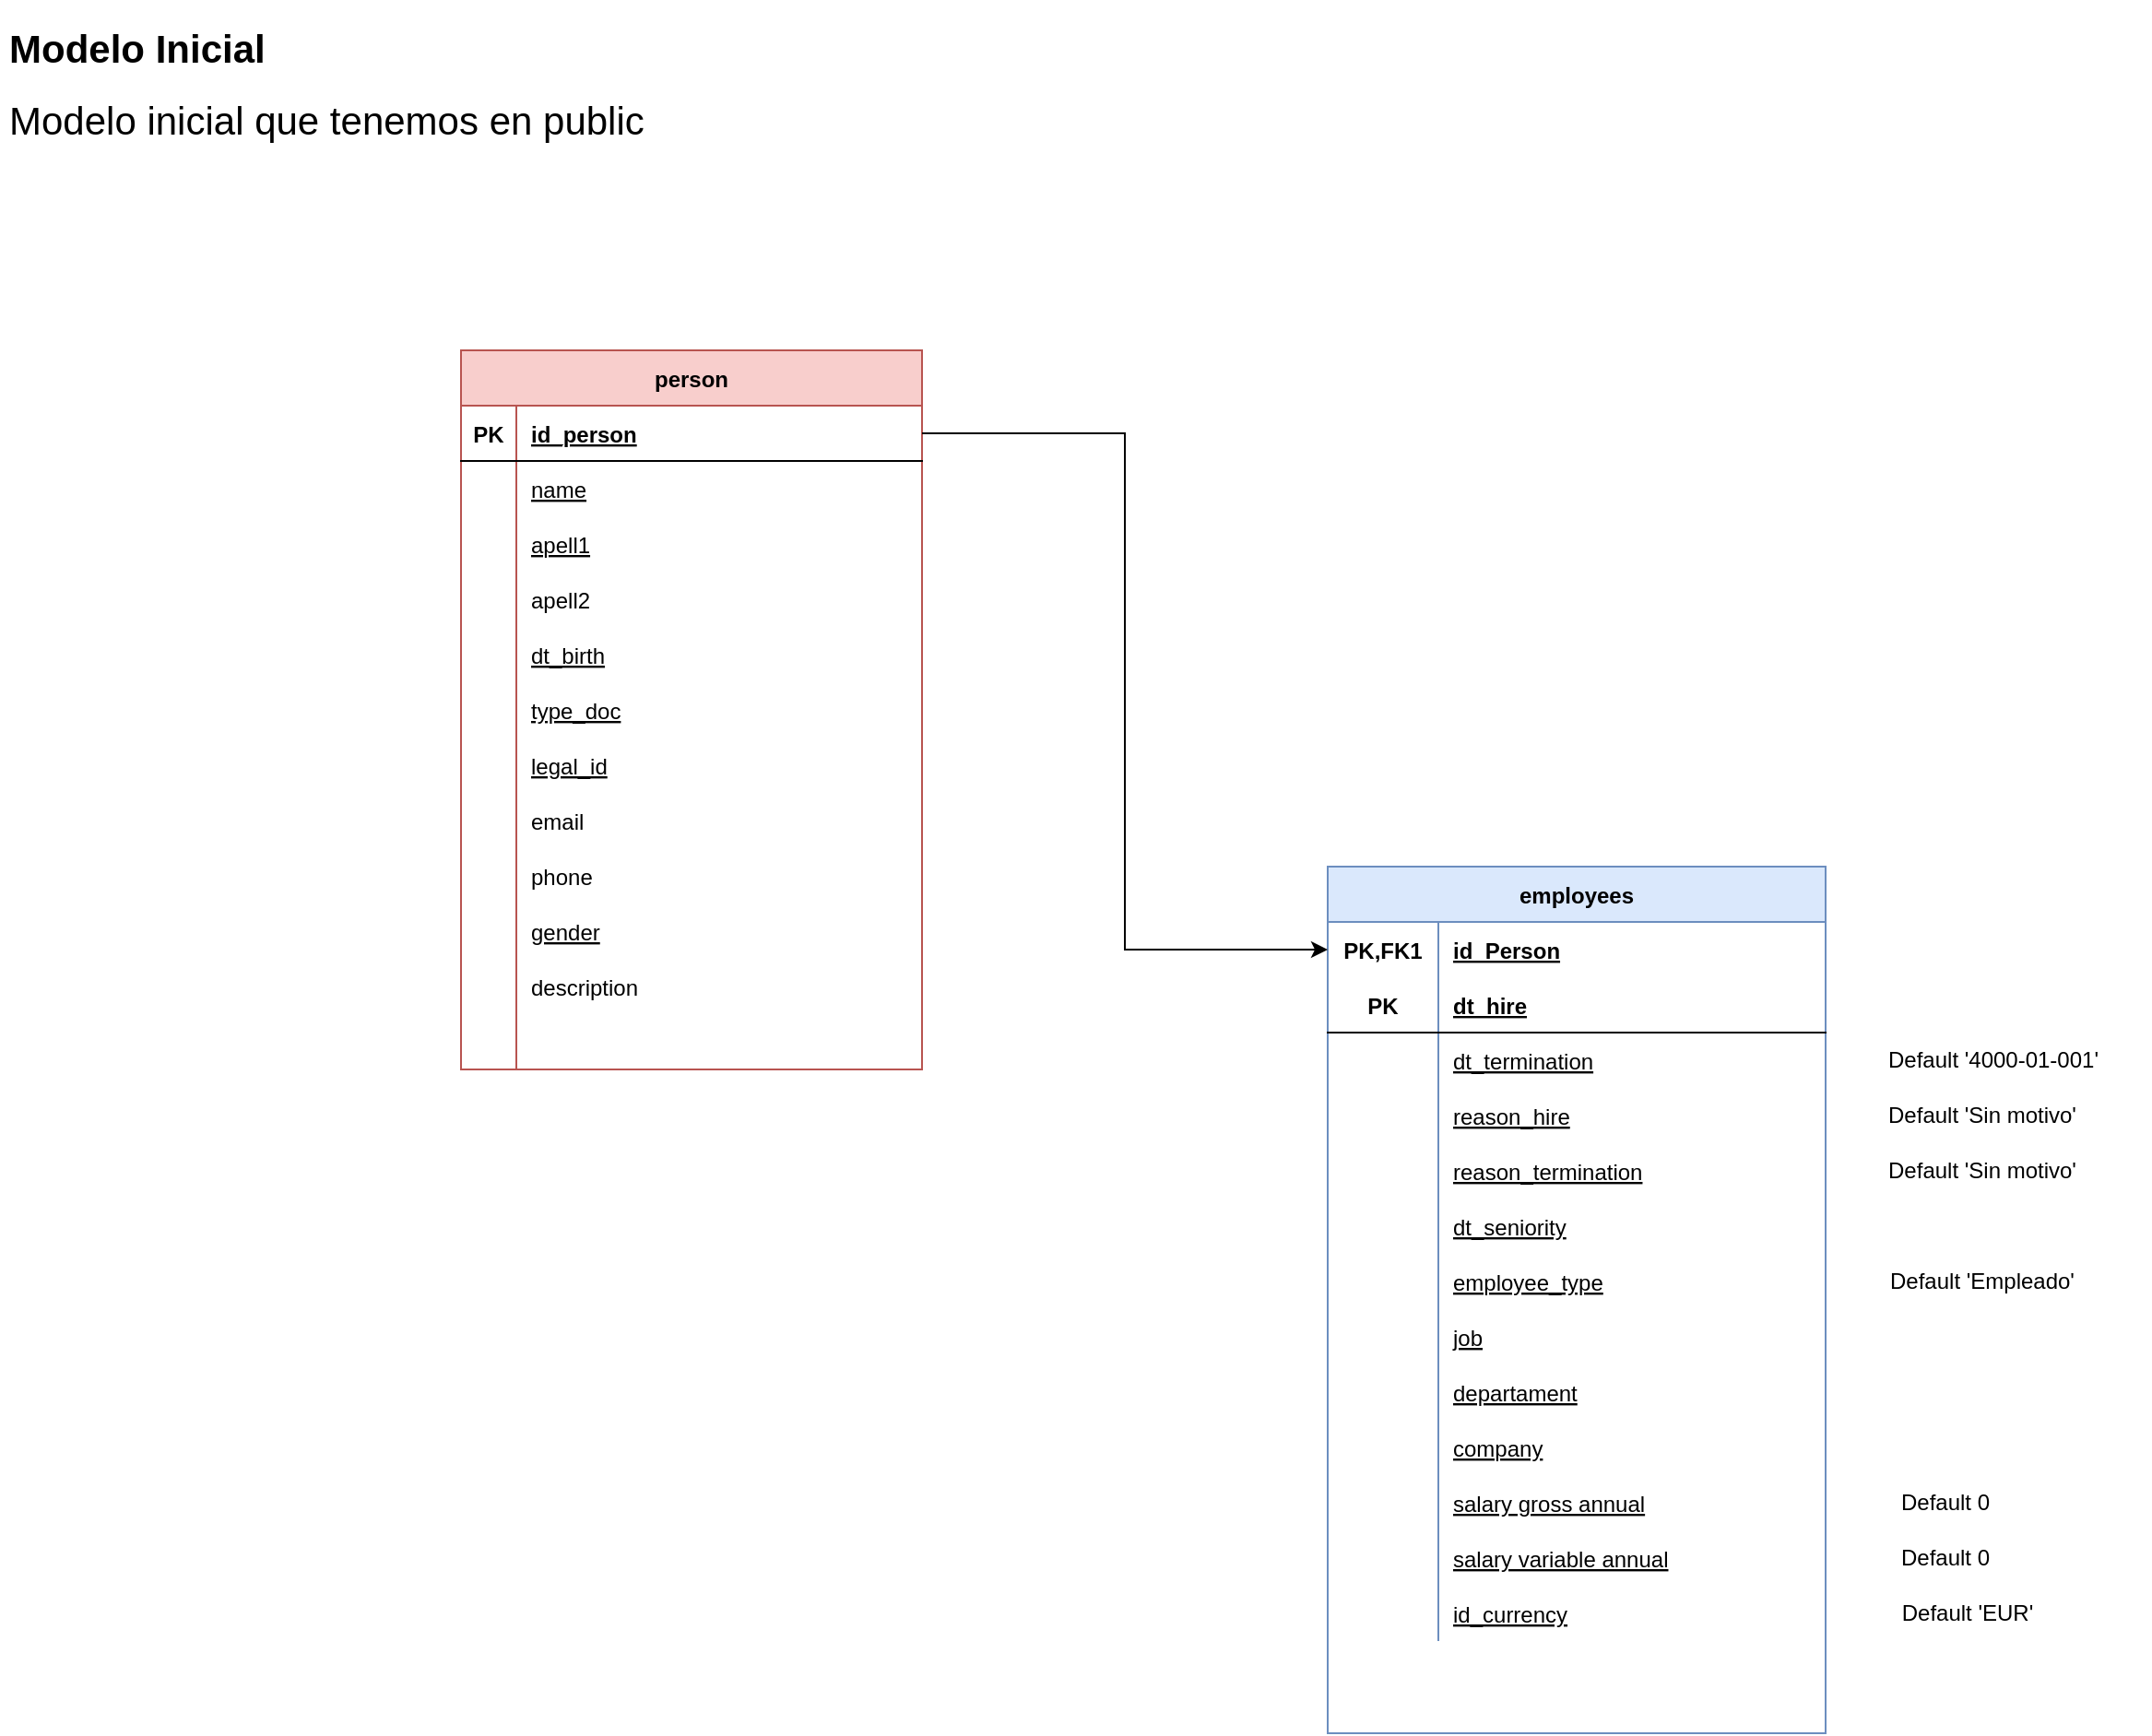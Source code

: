 <mxfile version="20.3.0" type="device" pages="2"><diagram id="aK4C7mlp8Xrq4ZPR62fl" name="Inicial"><mxGraphModel dx="2175" dy="2244" grid="1" gridSize="10" guides="1" tooltips="1" connect="1" arrows="1" fold="1" page="1" pageScale="1" pageWidth="827" pageHeight="1169" math="0" shadow="0"><root><mxCell id="sPQ5rHdTqfsLDdzNJS4Q-0"/><mxCell id="sPQ5rHdTqfsLDdzNJS4Q-1" parent="sPQ5rHdTqfsLDdzNJS4Q-0"/><mxCell id="jbEKbmgx0yPhfAcyf8wh-34" value="employees" style="shape=table;startSize=30;container=1;collapsible=1;childLayout=tableLayout;fixedRows=1;rowLines=0;fontStyle=1;align=center;resizeLast=1;fillColor=#dae8fc;strokeColor=#6c8ebf;" parent="sPQ5rHdTqfsLDdzNJS4Q-1" vertex="1"><mxGeometry x="270" y="390" width="270" height="470" as="geometry"/></mxCell><mxCell id="jbEKbmgx0yPhfAcyf8wh-35" value="" style="shape=tableRow;horizontal=0;startSize=0;swimlaneHead=0;swimlaneBody=0;fillColor=none;collapsible=0;dropTarget=0;points=[[0,0.5],[1,0.5]];portConstraint=eastwest;top=0;left=0;right=0;bottom=0;" parent="jbEKbmgx0yPhfAcyf8wh-34" vertex="1"><mxGeometry y="30" width="270" height="30" as="geometry"/></mxCell><mxCell id="jbEKbmgx0yPhfAcyf8wh-36" value="PK,FK1" style="shape=partialRectangle;connectable=0;fillColor=none;top=0;left=0;bottom=0;right=0;fontStyle=1;overflow=hidden;" parent="jbEKbmgx0yPhfAcyf8wh-35" vertex="1"><mxGeometry width="60" height="30" as="geometry"><mxRectangle width="60" height="30" as="alternateBounds"/></mxGeometry></mxCell><mxCell id="jbEKbmgx0yPhfAcyf8wh-37" value="id_Person" style="shape=partialRectangle;connectable=0;fillColor=none;top=0;left=0;bottom=0;right=0;align=left;spacingLeft=6;fontStyle=5;overflow=hidden;" parent="jbEKbmgx0yPhfAcyf8wh-35" vertex="1"><mxGeometry x="60" width="210" height="30" as="geometry"><mxRectangle width="210" height="30" as="alternateBounds"/></mxGeometry></mxCell><mxCell id="jbEKbmgx0yPhfAcyf8wh-38" value="" style="shape=tableRow;horizontal=0;startSize=0;swimlaneHead=0;swimlaneBody=0;fillColor=none;collapsible=0;dropTarget=0;points=[[0,0.5],[1,0.5]];portConstraint=eastwest;top=0;left=0;right=0;bottom=1;" parent="jbEKbmgx0yPhfAcyf8wh-34" vertex="1"><mxGeometry y="60" width="270" height="30" as="geometry"/></mxCell><mxCell id="jbEKbmgx0yPhfAcyf8wh-39" value="PK" style="shape=partialRectangle;connectable=0;fillColor=none;top=0;left=0;bottom=0;right=0;fontStyle=1;overflow=hidden;" parent="jbEKbmgx0yPhfAcyf8wh-38" vertex="1"><mxGeometry width="60" height="30" as="geometry"><mxRectangle width="60" height="30" as="alternateBounds"/></mxGeometry></mxCell><mxCell id="jbEKbmgx0yPhfAcyf8wh-40" value="dt_hire" style="shape=partialRectangle;connectable=0;fillColor=none;top=0;left=0;bottom=0;right=0;align=left;spacingLeft=6;fontStyle=5;overflow=hidden;" parent="jbEKbmgx0yPhfAcyf8wh-38" vertex="1"><mxGeometry x="60" width="210" height="30" as="geometry"><mxRectangle width="210" height="30" as="alternateBounds"/></mxGeometry></mxCell><mxCell id="jbEKbmgx0yPhfAcyf8wh-44" value="" style="shape=tableRow;horizontal=0;startSize=0;swimlaneHead=0;swimlaneBody=0;fillColor=none;collapsible=0;dropTarget=0;points=[[0,0.5],[1,0.5]];portConstraint=eastwest;top=0;left=0;right=0;bottom=0;" parent="jbEKbmgx0yPhfAcyf8wh-34" vertex="1"><mxGeometry y="90" width="270" height="30" as="geometry"/></mxCell><mxCell id="jbEKbmgx0yPhfAcyf8wh-45" value="" style="shape=partialRectangle;connectable=0;fillColor=none;top=0;left=0;bottom=0;right=0;editable=1;overflow=hidden;" parent="jbEKbmgx0yPhfAcyf8wh-44" vertex="1"><mxGeometry width="60" height="30" as="geometry"><mxRectangle width="60" height="30" as="alternateBounds"/></mxGeometry></mxCell><mxCell id="jbEKbmgx0yPhfAcyf8wh-46" value="dt_termination" style="shape=partialRectangle;connectable=0;fillColor=none;top=0;left=0;bottom=0;right=0;align=left;spacingLeft=6;overflow=hidden;fontStyle=4" parent="jbEKbmgx0yPhfAcyf8wh-44" vertex="1"><mxGeometry x="60" width="210" height="30" as="geometry"><mxRectangle width="210" height="30" as="alternateBounds"/></mxGeometry></mxCell><mxCell id="jbEKbmgx0yPhfAcyf8wh-47" value="" style="shape=tableRow;horizontal=0;startSize=0;swimlaneHead=0;swimlaneBody=0;fillColor=none;collapsible=0;dropTarget=0;points=[[0,0.5],[1,0.5]];portConstraint=eastwest;top=0;left=0;right=0;bottom=0;" parent="jbEKbmgx0yPhfAcyf8wh-34" vertex="1"><mxGeometry y="120" width="270" height="30" as="geometry"/></mxCell><mxCell id="jbEKbmgx0yPhfAcyf8wh-48" value="" style="shape=partialRectangle;connectable=0;fillColor=none;top=0;left=0;bottom=0;right=0;editable=1;overflow=hidden;" parent="jbEKbmgx0yPhfAcyf8wh-47" vertex="1"><mxGeometry width="60" height="30" as="geometry"><mxRectangle width="60" height="30" as="alternateBounds"/></mxGeometry></mxCell><mxCell id="jbEKbmgx0yPhfAcyf8wh-49" value="reason_hire" style="shape=partialRectangle;connectable=0;fillColor=none;top=0;left=0;bottom=0;right=0;align=left;spacingLeft=6;overflow=hidden;fontStyle=4" parent="jbEKbmgx0yPhfAcyf8wh-47" vertex="1"><mxGeometry x="60" width="210" height="30" as="geometry"><mxRectangle width="210" height="30" as="alternateBounds"/></mxGeometry></mxCell><mxCell id="jbEKbmgx0yPhfAcyf8wh-50" value="" style="shape=tableRow;horizontal=0;startSize=0;swimlaneHead=0;swimlaneBody=0;fillColor=none;collapsible=0;dropTarget=0;points=[[0,0.5],[1,0.5]];portConstraint=eastwest;top=0;left=0;right=0;bottom=0;" parent="jbEKbmgx0yPhfAcyf8wh-34" vertex="1"><mxGeometry y="150" width="270" height="30" as="geometry"/></mxCell><mxCell id="jbEKbmgx0yPhfAcyf8wh-51" value="" style="shape=partialRectangle;connectable=0;fillColor=none;top=0;left=0;bottom=0;right=0;editable=1;overflow=hidden;" parent="jbEKbmgx0yPhfAcyf8wh-50" vertex="1"><mxGeometry width="60" height="30" as="geometry"><mxRectangle width="60" height="30" as="alternateBounds"/></mxGeometry></mxCell><mxCell id="jbEKbmgx0yPhfAcyf8wh-52" value="reason_termination" style="shape=partialRectangle;connectable=0;fillColor=none;top=0;left=0;bottom=0;right=0;align=left;spacingLeft=6;overflow=hidden;fontStyle=4" parent="jbEKbmgx0yPhfAcyf8wh-50" vertex="1"><mxGeometry x="60" width="210" height="30" as="geometry"><mxRectangle width="210" height="30" as="alternateBounds"/></mxGeometry></mxCell><mxCell id="jbEKbmgx0yPhfAcyf8wh-53" value="" style="shape=tableRow;horizontal=0;startSize=0;swimlaneHead=0;swimlaneBody=0;fillColor=none;collapsible=0;dropTarget=0;points=[[0,0.5],[1,0.5]];portConstraint=eastwest;top=0;left=0;right=0;bottom=0;" parent="jbEKbmgx0yPhfAcyf8wh-34" vertex="1"><mxGeometry y="180" width="270" height="30" as="geometry"/></mxCell><mxCell id="jbEKbmgx0yPhfAcyf8wh-54" value="" style="shape=partialRectangle;connectable=0;fillColor=none;top=0;left=0;bottom=0;right=0;editable=1;overflow=hidden;" parent="jbEKbmgx0yPhfAcyf8wh-53" vertex="1"><mxGeometry width="60" height="30" as="geometry"><mxRectangle width="60" height="30" as="alternateBounds"/></mxGeometry></mxCell><mxCell id="jbEKbmgx0yPhfAcyf8wh-55" value="dt_seniority" style="shape=partialRectangle;connectable=0;fillColor=none;top=0;left=0;bottom=0;right=0;align=left;spacingLeft=6;overflow=hidden;fontStyle=4" parent="jbEKbmgx0yPhfAcyf8wh-53" vertex="1"><mxGeometry x="60" width="210" height="30" as="geometry"><mxRectangle width="210" height="30" as="alternateBounds"/></mxGeometry></mxCell><mxCell id="jbEKbmgx0yPhfAcyf8wh-56" value="" style="shape=tableRow;horizontal=0;startSize=0;swimlaneHead=0;swimlaneBody=0;fillColor=none;collapsible=0;dropTarget=0;points=[[0,0.5],[1,0.5]];portConstraint=eastwest;top=0;left=0;right=0;bottom=0;" parent="jbEKbmgx0yPhfAcyf8wh-34" vertex="1"><mxGeometry y="210" width="270" height="30" as="geometry"/></mxCell><mxCell id="jbEKbmgx0yPhfAcyf8wh-57" value="" style="shape=partialRectangle;connectable=0;fillColor=none;top=0;left=0;bottom=0;right=0;editable=1;overflow=hidden;" parent="jbEKbmgx0yPhfAcyf8wh-56" vertex="1"><mxGeometry width="60" height="30" as="geometry"><mxRectangle width="60" height="30" as="alternateBounds"/></mxGeometry></mxCell><mxCell id="jbEKbmgx0yPhfAcyf8wh-58" value="employee_type" style="shape=partialRectangle;connectable=0;fillColor=none;top=0;left=0;bottom=0;right=0;align=left;spacingLeft=6;overflow=hidden;fontStyle=4" parent="jbEKbmgx0yPhfAcyf8wh-56" vertex="1"><mxGeometry x="60" width="210" height="30" as="geometry"><mxRectangle width="210" height="30" as="alternateBounds"/></mxGeometry></mxCell><mxCell id="hWNyQWh1JKrb-yv-9Oye-0" value="" style="shape=tableRow;horizontal=0;startSize=0;swimlaneHead=0;swimlaneBody=0;fillColor=none;collapsible=0;dropTarget=0;points=[[0,0.5],[1,0.5]];portConstraint=eastwest;top=0;left=0;right=0;bottom=0;" parent="jbEKbmgx0yPhfAcyf8wh-34" vertex="1"><mxGeometry y="240" width="270" height="30" as="geometry"/></mxCell><mxCell id="hWNyQWh1JKrb-yv-9Oye-1" value="" style="shape=partialRectangle;connectable=0;fillColor=none;top=0;left=0;bottom=0;right=0;editable=1;overflow=hidden;" parent="hWNyQWh1JKrb-yv-9Oye-0" vertex="1"><mxGeometry width="60" height="30" as="geometry"><mxRectangle width="60" height="30" as="alternateBounds"/></mxGeometry></mxCell><mxCell id="hWNyQWh1JKrb-yv-9Oye-2" value="job" style="shape=partialRectangle;connectable=0;fillColor=none;top=0;left=0;bottom=0;right=0;align=left;spacingLeft=6;overflow=hidden;fontStyle=4" parent="hWNyQWh1JKrb-yv-9Oye-0" vertex="1"><mxGeometry x="60" width="210" height="30" as="geometry"><mxRectangle width="210" height="30" as="alternateBounds"/></mxGeometry></mxCell><mxCell id="hWNyQWh1JKrb-yv-9Oye-3" value="" style="shape=tableRow;horizontal=0;startSize=0;swimlaneHead=0;swimlaneBody=0;fillColor=none;collapsible=0;dropTarget=0;points=[[0,0.5],[1,0.5]];portConstraint=eastwest;top=0;left=0;right=0;bottom=0;" parent="jbEKbmgx0yPhfAcyf8wh-34" vertex="1"><mxGeometry y="270" width="270" height="30" as="geometry"/></mxCell><mxCell id="hWNyQWh1JKrb-yv-9Oye-4" value="" style="shape=partialRectangle;connectable=0;fillColor=none;top=0;left=0;bottom=0;right=0;editable=1;overflow=hidden;" parent="hWNyQWh1JKrb-yv-9Oye-3" vertex="1"><mxGeometry width="60" height="30" as="geometry"><mxRectangle width="60" height="30" as="alternateBounds"/></mxGeometry></mxCell><mxCell id="hWNyQWh1JKrb-yv-9Oye-5" value="departament" style="shape=partialRectangle;connectable=0;fillColor=none;top=0;left=0;bottom=0;right=0;align=left;spacingLeft=6;overflow=hidden;fontStyle=4" parent="hWNyQWh1JKrb-yv-9Oye-3" vertex="1"><mxGeometry x="60" width="210" height="30" as="geometry"><mxRectangle width="210" height="30" as="alternateBounds"/></mxGeometry></mxCell><mxCell id="hWNyQWh1JKrb-yv-9Oye-6" value="" style="shape=tableRow;horizontal=0;startSize=0;swimlaneHead=0;swimlaneBody=0;fillColor=none;collapsible=0;dropTarget=0;points=[[0,0.5],[1,0.5]];portConstraint=eastwest;top=0;left=0;right=0;bottom=0;" parent="jbEKbmgx0yPhfAcyf8wh-34" vertex="1"><mxGeometry y="300" width="270" height="30" as="geometry"/></mxCell><mxCell id="hWNyQWh1JKrb-yv-9Oye-7" value="" style="shape=partialRectangle;connectable=0;fillColor=none;top=0;left=0;bottom=0;right=0;editable=1;overflow=hidden;" parent="hWNyQWh1JKrb-yv-9Oye-6" vertex="1"><mxGeometry width="60" height="30" as="geometry"><mxRectangle width="60" height="30" as="alternateBounds"/></mxGeometry></mxCell><mxCell id="hWNyQWh1JKrb-yv-9Oye-8" value="company" style="shape=partialRectangle;connectable=0;fillColor=none;top=0;left=0;bottom=0;right=0;align=left;spacingLeft=6;overflow=hidden;fontStyle=4" parent="hWNyQWh1JKrb-yv-9Oye-6" vertex="1"><mxGeometry x="60" width="210" height="30" as="geometry"><mxRectangle width="210" height="30" as="alternateBounds"/></mxGeometry></mxCell><mxCell id="hWNyQWh1JKrb-yv-9Oye-9" value="" style="shape=tableRow;horizontal=0;startSize=0;swimlaneHead=0;swimlaneBody=0;fillColor=none;collapsible=0;dropTarget=0;points=[[0,0.5],[1,0.5]];portConstraint=eastwest;top=0;left=0;right=0;bottom=0;" parent="jbEKbmgx0yPhfAcyf8wh-34" vertex="1"><mxGeometry y="330" width="270" height="30" as="geometry"/></mxCell><mxCell id="hWNyQWh1JKrb-yv-9Oye-10" value="" style="shape=partialRectangle;connectable=0;fillColor=none;top=0;left=0;bottom=0;right=0;editable=1;overflow=hidden;" parent="hWNyQWh1JKrb-yv-9Oye-9" vertex="1"><mxGeometry width="60" height="30" as="geometry"><mxRectangle width="60" height="30" as="alternateBounds"/></mxGeometry></mxCell><mxCell id="hWNyQWh1JKrb-yv-9Oye-11" value="salary gross annual" style="shape=partialRectangle;connectable=0;fillColor=none;top=0;left=0;bottom=0;right=0;align=left;spacingLeft=6;overflow=hidden;fontStyle=4" parent="hWNyQWh1JKrb-yv-9Oye-9" vertex="1"><mxGeometry x="60" width="210" height="30" as="geometry"><mxRectangle width="210" height="30" as="alternateBounds"/></mxGeometry></mxCell><mxCell id="MQlc3FX0bIRILyoPOMZp-0" value="" style="shape=tableRow;horizontal=0;startSize=0;swimlaneHead=0;swimlaneBody=0;fillColor=none;collapsible=0;dropTarget=0;points=[[0,0.5],[1,0.5]];portConstraint=eastwest;top=0;left=0;right=0;bottom=0;" parent="jbEKbmgx0yPhfAcyf8wh-34" vertex="1"><mxGeometry y="360" width="270" height="30" as="geometry"/></mxCell><mxCell id="MQlc3FX0bIRILyoPOMZp-1" value="" style="shape=partialRectangle;connectable=0;fillColor=none;top=0;left=0;bottom=0;right=0;editable=1;overflow=hidden;" parent="MQlc3FX0bIRILyoPOMZp-0" vertex="1"><mxGeometry width="60" height="30" as="geometry"><mxRectangle width="60" height="30" as="alternateBounds"/></mxGeometry></mxCell><mxCell id="MQlc3FX0bIRILyoPOMZp-2" value="salary variable annual" style="shape=partialRectangle;connectable=0;fillColor=none;top=0;left=0;bottom=0;right=0;align=left;spacingLeft=6;overflow=hidden;fontStyle=4" parent="MQlc3FX0bIRILyoPOMZp-0" vertex="1"><mxGeometry x="60" width="210" height="30" as="geometry"><mxRectangle width="210" height="30" as="alternateBounds"/></mxGeometry></mxCell><mxCell id="hWNyQWh1JKrb-yv-9Oye-12" value="" style="shape=tableRow;horizontal=0;startSize=0;swimlaneHead=0;swimlaneBody=0;fillColor=none;collapsible=0;dropTarget=0;points=[[0,0.5],[1,0.5]];portConstraint=eastwest;top=0;left=0;right=0;bottom=0;" parent="jbEKbmgx0yPhfAcyf8wh-34" vertex="1"><mxGeometry y="390" width="270" height="30" as="geometry"/></mxCell><mxCell id="hWNyQWh1JKrb-yv-9Oye-13" value="" style="shape=partialRectangle;connectable=0;fillColor=none;top=0;left=0;bottom=0;right=0;editable=1;overflow=hidden;" parent="hWNyQWh1JKrb-yv-9Oye-12" vertex="1"><mxGeometry width="60" height="30" as="geometry"><mxRectangle width="60" height="30" as="alternateBounds"/></mxGeometry></mxCell><mxCell id="hWNyQWh1JKrb-yv-9Oye-14" value="id_currency" style="shape=partialRectangle;connectable=0;fillColor=none;top=0;left=0;bottom=0;right=0;align=left;spacingLeft=6;overflow=hidden;fontStyle=4" parent="hWNyQWh1JKrb-yv-9Oye-12" vertex="1"><mxGeometry x="60" width="210" height="30" as="geometry"><mxRectangle width="210" height="30" as="alternateBounds"/></mxGeometry></mxCell><mxCell id="rnK1RcPISzeLYqiDlAwx-0" value="person" style="shape=table;startSize=30;container=1;collapsible=1;childLayout=tableLayout;fixedRows=1;rowLines=0;fontStyle=1;align=center;resizeLast=1;fillColor=#f8cecc;strokeColor=#b85450;" parent="sPQ5rHdTqfsLDdzNJS4Q-1" vertex="1"><mxGeometry x="-200" y="110" width="250" height="390" as="geometry"/></mxCell><mxCell id="rnK1RcPISzeLYqiDlAwx-1" value="" style="shape=partialRectangle;collapsible=0;dropTarget=0;pointerEvents=0;fillColor=none;points=[[0,0.5],[1,0.5]];portConstraint=eastwest;top=0;left=0;right=0;bottom=1;" parent="rnK1RcPISzeLYqiDlAwx-0" vertex="1"><mxGeometry y="30" width="250" height="30" as="geometry"/></mxCell><mxCell id="rnK1RcPISzeLYqiDlAwx-2" value="PK" style="shape=partialRectangle;overflow=hidden;connectable=0;fillColor=none;top=0;left=0;bottom=0;right=0;fontStyle=1;" parent="rnK1RcPISzeLYqiDlAwx-1" vertex="1"><mxGeometry width="30" height="30" as="geometry"><mxRectangle width="30" height="30" as="alternateBounds"/></mxGeometry></mxCell><mxCell id="rnK1RcPISzeLYqiDlAwx-3" value="id_person" style="shape=partialRectangle;overflow=hidden;connectable=0;fillColor=none;top=0;left=0;bottom=0;right=0;align=left;spacingLeft=6;fontStyle=5;" parent="rnK1RcPISzeLYqiDlAwx-1" vertex="1"><mxGeometry x="30" width="220" height="30" as="geometry"><mxRectangle width="220" height="30" as="alternateBounds"/></mxGeometry></mxCell><mxCell id="rnK1RcPISzeLYqiDlAwx-4" value="" style="shape=partialRectangle;collapsible=0;dropTarget=0;pointerEvents=0;fillColor=none;points=[[0,0.5],[1,0.5]];portConstraint=eastwest;top=0;left=0;right=0;bottom=0;" parent="rnK1RcPISzeLYqiDlAwx-0" vertex="1"><mxGeometry y="60" width="250" height="30" as="geometry"/></mxCell><mxCell id="rnK1RcPISzeLYqiDlAwx-5" value="" style="shape=partialRectangle;overflow=hidden;connectable=0;fillColor=none;top=0;left=0;bottom=0;right=0;" parent="rnK1RcPISzeLYqiDlAwx-4" vertex="1"><mxGeometry width="30" height="30" as="geometry"><mxRectangle width="30" height="30" as="alternateBounds"/></mxGeometry></mxCell><mxCell id="rnK1RcPISzeLYqiDlAwx-6" value="name" style="shape=partialRectangle;overflow=hidden;connectable=0;fillColor=none;top=0;left=0;bottom=0;right=0;align=left;spacingLeft=6;fontStyle=4" parent="rnK1RcPISzeLYqiDlAwx-4" vertex="1"><mxGeometry x="30" width="220" height="30" as="geometry"><mxRectangle width="220" height="30" as="alternateBounds"/></mxGeometry></mxCell><mxCell id="rnK1RcPISzeLYqiDlAwx-7" value="" style="shape=partialRectangle;collapsible=0;dropTarget=0;pointerEvents=0;fillColor=none;points=[[0,0.5],[1,0.5]];portConstraint=eastwest;top=0;left=0;right=0;bottom=0;" parent="rnK1RcPISzeLYqiDlAwx-0" vertex="1"><mxGeometry y="90" width="250" height="30" as="geometry"/></mxCell><mxCell id="rnK1RcPISzeLYqiDlAwx-8" value="" style="shape=partialRectangle;overflow=hidden;connectable=0;fillColor=none;top=0;left=0;bottom=0;right=0;" parent="rnK1RcPISzeLYqiDlAwx-7" vertex="1"><mxGeometry width="30" height="30" as="geometry"><mxRectangle width="30" height="30" as="alternateBounds"/></mxGeometry></mxCell><mxCell id="rnK1RcPISzeLYqiDlAwx-9" value="apell1" style="shape=partialRectangle;overflow=hidden;connectable=0;fillColor=none;top=0;left=0;bottom=0;right=0;align=left;spacingLeft=6;fontStyle=4" parent="rnK1RcPISzeLYqiDlAwx-7" vertex="1"><mxGeometry x="30" width="220" height="30" as="geometry"><mxRectangle width="220" height="30" as="alternateBounds"/></mxGeometry></mxCell><mxCell id="rnK1RcPISzeLYqiDlAwx-10" value="" style="shape=partialRectangle;collapsible=0;dropTarget=0;pointerEvents=0;fillColor=none;points=[[0,0.5],[1,0.5]];portConstraint=eastwest;top=0;left=0;right=0;bottom=0;" parent="rnK1RcPISzeLYqiDlAwx-0" vertex="1"><mxGeometry y="120" width="250" height="30" as="geometry"/></mxCell><mxCell id="rnK1RcPISzeLYqiDlAwx-11" value="" style="shape=partialRectangle;overflow=hidden;connectable=0;fillColor=none;top=0;left=0;bottom=0;right=0;" parent="rnK1RcPISzeLYqiDlAwx-10" vertex="1"><mxGeometry width="30" height="30" as="geometry"><mxRectangle width="30" height="30" as="alternateBounds"/></mxGeometry></mxCell><mxCell id="rnK1RcPISzeLYqiDlAwx-12" value="apell2" style="shape=partialRectangle;overflow=hidden;connectable=0;fillColor=none;top=0;left=0;bottom=0;right=0;align=left;spacingLeft=6;" parent="rnK1RcPISzeLYqiDlAwx-10" vertex="1"><mxGeometry x="30" width="220" height="30" as="geometry"><mxRectangle width="220" height="30" as="alternateBounds"/></mxGeometry></mxCell><mxCell id="rnK1RcPISzeLYqiDlAwx-13" value="" style="shape=partialRectangle;collapsible=0;dropTarget=0;pointerEvents=0;fillColor=none;points=[[0,0.5],[1,0.5]];portConstraint=eastwest;top=0;left=0;right=0;bottom=0;" parent="rnK1RcPISzeLYqiDlAwx-0" vertex="1"><mxGeometry y="150" width="250" height="30" as="geometry"/></mxCell><mxCell id="rnK1RcPISzeLYqiDlAwx-14" value="" style="shape=partialRectangle;overflow=hidden;connectable=0;fillColor=none;top=0;left=0;bottom=0;right=0;" parent="rnK1RcPISzeLYqiDlAwx-13" vertex="1"><mxGeometry width="30" height="30" as="geometry"><mxRectangle width="30" height="30" as="alternateBounds"/></mxGeometry></mxCell><mxCell id="rnK1RcPISzeLYqiDlAwx-15" value="dt_birth" style="shape=partialRectangle;overflow=hidden;connectable=0;fillColor=none;top=0;left=0;bottom=0;right=0;align=left;spacingLeft=6;fontStyle=4" parent="rnK1RcPISzeLYqiDlAwx-13" vertex="1"><mxGeometry x="30" width="220" height="30" as="geometry"><mxRectangle width="220" height="30" as="alternateBounds"/></mxGeometry></mxCell><mxCell id="rnK1RcPISzeLYqiDlAwx-16" value="" style="shape=partialRectangle;collapsible=0;dropTarget=0;pointerEvents=0;fillColor=none;points=[[0,0.5],[1,0.5]];portConstraint=eastwest;top=0;left=0;right=0;bottom=0;" parent="rnK1RcPISzeLYqiDlAwx-0" vertex="1"><mxGeometry y="180" width="250" height="30" as="geometry"/></mxCell><mxCell id="rnK1RcPISzeLYqiDlAwx-17" value="" style="shape=partialRectangle;overflow=hidden;connectable=0;fillColor=none;top=0;left=0;bottom=0;right=0;" parent="rnK1RcPISzeLYqiDlAwx-16" vertex="1"><mxGeometry width="30" height="30" as="geometry"><mxRectangle width="30" height="30" as="alternateBounds"/></mxGeometry></mxCell><mxCell id="rnK1RcPISzeLYqiDlAwx-18" value="type_doc" style="shape=partialRectangle;overflow=hidden;connectable=0;fillColor=none;top=0;left=0;bottom=0;right=0;align=left;spacingLeft=6;fontStyle=4" parent="rnK1RcPISzeLYqiDlAwx-16" vertex="1"><mxGeometry x="30" width="220" height="30" as="geometry"><mxRectangle width="220" height="30" as="alternateBounds"/></mxGeometry></mxCell><mxCell id="rnK1RcPISzeLYqiDlAwx-19" value="" style="shape=partialRectangle;collapsible=0;dropTarget=0;pointerEvents=0;fillColor=none;points=[[0,0.5],[1,0.5]];portConstraint=eastwest;top=0;left=0;right=0;bottom=0;" parent="rnK1RcPISzeLYqiDlAwx-0" vertex="1"><mxGeometry y="210" width="250" height="30" as="geometry"/></mxCell><mxCell id="rnK1RcPISzeLYqiDlAwx-20" value="" style="shape=partialRectangle;overflow=hidden;connectable=0;fillColor=none;top=0;left=0;bottom=0;right=0;" parent="rnK1RcPISzeLYqiDlAwx-19" vertex="1"><mxGeometry width="30" height="30" as="geometry"><mxRectangle width="30" height="30" as="alternateBounds"/></mxGeometry></mxCell><mxCell id="rnK1RcPISzeLYqiDlAwx-21" value="legal_id" style="shape=partialRectangle;overflow=hidden;connectable=0;fillColor=none;top=0;left=0;bottom=0;right=0;align=left;spacingLeft=6;fontStyle=4" parent="rnK1RcPISzeLYqiDlAwx-19" vertex="1"><mxGeometry x="30" width="220" height="30" as="geometry"><mxRectangle width="220" height="30" as="alternateBounds"/></mxGeometry></mxCell><mxCell id="rnK1RcPISzeLYqiDlAwx-22" value="" style="shape=partialRectangle;collapsible=0;dropTarget=0;pointerEvents=0;fillColor=none;points=[[0,0.5],[1,0.5]];portConstraint=eastwest;top=0;left=0;right=0;bottom=0;" parent="rnK1RcPISzeLYqiDlAwx-0" vertex="1"><mxGeometry y="240" width="250" height="30" as="geometry"/></mxCell><mxCell id="rnK1RcPISzeLYqiDlAwx-23" value="" style="shape=partialRectangle;overflow=hidden;connectable=0;fillColor=none;top=0;left=0;bottom=0;right=0;" parent="rnK1RcPISzeLYqiDlAwx-22" vertex="1"><mxGeometry width="30" height="30" as="geometry"><mxRectangle width="30" height="30" as="alternateBounds"/></mxGeometry></mxCell><mxCell id="rnK1RcPISzeLYqiDlAwx-24" value="email" style="shape=partialRectangle;overflow=hidden;connectable=0;fillColor=none;top=0;left=0;bottom=0;right=0;align=left;spacingLeft=6;" parent="rnK1RcPISzeLYqiDlAwx-22" vertex="1"><mxGeometry x="30" width="220" height="30" as="geometry"><mxRectangle width="220" height="30" as="alternateBounds"/></mxGeometry></mxCell><mxCell id="rnK1RcPISzeLYqiDlAwx-25" value="" style="shape=partialRectangle;collapsible=0;dropTarget=0;pointerEvents=0;fillColor=none;points=[[0,0.5],[1,0.5]];portConstraint=eastwest;top=0;left=0;right=0;bottom=0;" parent="rnK1RcPISzeLYqiDlAwx-0" vertex="1"><mxGeometry y="270" width="250" height="30" as="geometry"/></mxCell><mxCell id="rnK1RcPISzeLYqiDlAwx-26" value="" style="shape=partialRectangle;overflow=hidden;connectable=0;fillColor=none;top=0;left=0;bottom=0;right=0;" parent="rnK1RcPISzeLYqiDlAwx-25" vertex="1"><mxGeometry width="30" height="30" as="geometry"><mxRectangle width="30" height="30" as="alternateBounds"/></mxGeometry></mxCell><mxCell id="rnK1RcPISzeLYqiDlAwx-27" value="phone" style="shape=partialRectangle;overflow=hidden;connectable=0;fillColor=none;top=0;left=0;bottom=0;right=0;align=left;spacingLeft=6;" parent="rnK1RcPISzeLYqiDlAwx-25" vertex="1"><mxGeometry x="30" width="220" height="30" as="geometry"><mxRectangle width="220" height="30" as="alternateBounds"/></mxGeometry></mxCell><mxCell id="rnK1RcPISzeLYqiDlAwx-28" value="" style="shape=partialRectangle;collapsible=0;dropTarget=0;pointerEvents=0;fillColor=none;points=[[0,0.5],[1,0.5]];portConstraint=eastwest;top=0;left=0;right=0;bottom=0;" parent="rnK1RcPISzeLYqiDlAwx-0" vertex="1"><mxGeometry y="300" width="250" height="30" as="geometry"/></mxCell><mxCell id="rnK1RcPISzeLYqiDlAwx-29" value="" style="shape=partialRectangle;overflow=hidden;connectable=0;fillColor=none;top=0;left=0;bottom=0;right=0;" parent="rnK1RcPISzeLYqiDlAwx-28" vertex="1"><mxGeometry width="30" height="30" as="geometry"><mxRectangle width="30" height="30" as="alternateBounds"/></mxGeometry></mxCell><mxCell id="rnK1RcPISzeLYqiDlAwx-30" value="gender" style="shape=partialRectangle;overflow=hidden;connectable=0;fillColor=none;top=0;left=0;bottom=0;right=0;align=left;spacingLeft=6;fontStyle=4" parent="rnK1RcPISzeLYqiDlAwx-28" vertex="1"><mxGeometry x="30" width="220" height="30" as="geometry"><mxRectangle width="220" height="30" as="alternateBounds"/></mxGeometry></mxCell><mxCell id="rnK1RcPISzeLYqiDlAwx-31" value="" style="shape=partialRectangle;collapsible=0;dropTarget=0;pointerEvents=0;fillColor=none;points=[[0,0.5],[1,0.5]];portConstraint=eastwest;top=0;left=0;right=0;bottom=0;" parent="rnK1RcPISzeLYqiDlAwx-0" vertex="1"><mxGeometry y="330" width="250" height="30" as="geometry"/></mxCell><mxCell id="rnK1RcPISzeLYqiDlAwx-32" value="" style="shape=partialRectangle;overflow=hidden;connectable=0;fillColor=none;top=0;left=0;bottom=0;right=0;" parent="rnK1RcPISzeLYqiDlAwx-31" vertex="1"><mxGeometry width="30" height="30" as="geometry"><mxRectangle width="30" height="30" as="alternateBounds"/></mxGeometry></mxCell><mxCell id="rnK1RcPISzeLYqiDlAwx-33" value="description" style="shape=partialRectangle;overflow=hidden;connectable=0;fillColor=none;top=0;left=0;bottom=0;right=0;align=left;spacingLeft=6;" parent="rnK1RcPISzeLYqiDlAwx-31" vertex="1"><mxGeometry x="30" width="220" height="30" as="geometry"><mxRectangle width="220" height="30" as="alternateBounds"/></mxGeometry></mxCell><mxCell id="rnK1RcPISzeLYqiDlAwx-34" value="" style="shape=partialRectangle;collapsible=0;dropTarget=0;pointerEvents=0;fillColor=none;points=[[0,0.5],[1,0.5]];portConstraint=eastwest;top=0;left=0;right=0;bottom=0;" parent="rnK1RcPISzeLYqiDlAwx-0" vertex="1"><mxGeometry y="360" width="250" height="30" as="geometry"/></mxCell><mxCell id="rnK1RcPISzeLYqiDlAwx-35" value="" style="shape=partialRectangle;overflow=hidden;connectable=0;fillColor=none;top=0;left=0;bottom=0;right=0;" parent="rnK1RcPISzeLYqiDlAwx-34" vertex="1"><mxGeometry width="30" height="30" as="geometry"><mxRectangle width="30" height="30" as="alternateBounds"/></mxGeometry></mxCell><mxCell id="rnK1RcPISzeLYqiDlAwx-36" value="" style="shape=partialRectangle;overflow=hidden;connectable=0;fillColor=none;top=0;left=0;bottom=0;right=0;align=left;spacingLeft=6;" parent="rnK1RcPISzeLYqiDlAwx-34" vertex="1"><mxGeometry x="30" width="220" height="30" as="geometry"><mxRectangle width="220" height="30" as="alternateBounds"/></mxGeometry></mxCell><mxCell id="rnK1RcPISzeLYqiDlAwx-37" style="edgeStyle=orthogonalEdgeStyle;rounded=0;orthogonalLoop=1;jettySize=auto;html=1;" parent="sPQ5rHdTqfsLDdzNJS4Q-1" source="rnK1RcPISzeLYqiDlAwx-1" target="jbEKbmgx0yPhfAcyf8wh-35" edge="1"><mxGeometry relative="1" as="geometry"/></mxCell><mxCell id="at1n2VVAKuRgi7JGiB5w-0" value="&lt;h1 style=&quot;font-size: 21px&quot;&gt;Modelo Inicial&lt;/h1&gt;&lt;div style=&quot;font-size: 21px&quot;&gt;Modelo inicial que tenemos en public&amp;nbsp;&lt;/div&gt;" style="text;html=1;strokeColor=none;fillColor=none;spacing=5;spacingTop=-20;whiteSpace=wrap;overflow=hidden;rounded=0;fontSize=21;" parent="sPQ5rHdTqfsLDdzNJS4Q-1" vertex="1"><mxGeometry x="-450" y="-70" width="1070" height="120" as="geometry"/></mxCell><mxCell id="KExvrD-dFIBbhgo86TKv-0" value="Default '4000-01-001'" style="text;html=1;strokeColor=none;fillColor=none;align=center;verticalAlign=middle;whiteSpace=wrap;rounded=0;" parent="sPQ5rHdTqfsLDdzNJS4Q-1" vertex="1"><mxGeometry x="546" y="480" width="170" height="30" as="geometry"/></mxCell><mxCell id="KExvrD-dFIBbhgo86TKv-1" value="Default 'Sin motivo'" style="text;html=1;strokeColor=none;fillColor=none;align=center;verticalAlign=middle;whiteSpace=wrap;rounded=0;" parent="sPQ5rHdTqfsLDdzNJS4Q-1" vertex="1"><mxGeometry x="540" y="510" width="170" height="30" as="geometry"/></mxCell><mxCell id="KExvrD-dFIBbhgo86TKv-2" value="Default 'Sin motivo'" style="text;html=1;strokeColor=none;fillColor=none;align=center;verticalAlign=middle;whiteSpace=wrap;rounded=0;" parent="sPQ5rHdTqfsLDdzNJS4Q-1" vertex="1"><mxGeometry x="540" y="540" width="170" height="30" as="geometry"/></mxCell><mxCell id="KExvrD-dFIBbhgo86TKv-3" value="Default 'Empleado'" style="text;html=1;strokeColor=none;fillColor=none;align=center;verticalAlign=middle;whiteSpace=wrap;rounded=0;" parent="sPQ5rHdTqfsLDdzNJS4Q-1" vertex="1"><mxGeometry x="540" y="600" width="170" height="30" as="geometry"/></mxCell><mxCell id="KExvrD-dFIBbhgo86TKv-4" value="Default 'EUR'" style="text;html=1;strokeColor=none;fillColor=none;align=center;verticalAlign=middle;whiteSpace=wrap;rounded=0;" parent="sPQ5rHdTqfsLDdzNJS4Q-1" vertex="1"><mxGeometry x="532" y="780" width="170" height="30" as="geometry"/></mxCell><mxCell id="KExvrD-dFIBbhgo86TKv-5" value="Default 0" style="text;html=1;strokeColor=none;fillColor=none;align=center;verticalAlign=middle;whiteSpace=wrap;rounded=0;" parent="sPQ5rHdTqfsLDdzNJS4Q-1" vertex="1"><mxGeometry x="520" y="750" width="170" height="30" as="geometry"/></mxCell><mxCell id="KExvrD-dFIBbhgo86TKv-6" value="Default 0" style="text;html=1;strokeColor=none;fillColor=none;align=center;verticalAlign=middle;whiteSpace=wrap;rounded=0;" parent="sPQ5rHdTqfsLDdzNJS4Q-1" vertex="1"><mxGeometry x="520" y="720" width="170" height="30" as="geometry"/></mxCell></root></mxGraphModel></diagram><diagram id="61opq8UgMgnh-urBsf6C" name="Normalizacion"><mxGraphModel dx="2624" dy="1433" grid="1" gridSize="10" guides="1" tooltips="1" connect="1" arrows="1" fold="1" page="1" pageScale="1" pageWidth="827" pageHeight="1169" math="0" shadow="0"><root><mxCell id="0"/><mxCell id="1" parent="0"/><mxCell id="n5lgVlBRadcLo9MWpqyn-1" value="person" style="shape=table;startSize=30;container=1;collapsible=1;childLayout=tableLayout;fixedRows=1;rowLines=0;fontStyle=1;align=center;resizeLast=1;fillColor=#f8cecc;strokeColor=#b85450;" vertex="1" parent="1"><mxGeometry x="-20" y="50" width="250" height="390" as="geometry"/></mxCell><mxCell id="n5lgVlBRadcLo9MWpqyn-2" value="" style="shape=partialRectangle;collapsible=0;dropTarget=0;pointerEvents=0;fillColor=none;points=[[0,0.5],[1,0.5]];portConstraint=eastwest;top=0;left=0;right=0;bottom=1;" vertex="1" parent="n5lgVlBRadcLo9MWpqyn-1"><mxGeometry y="30" width="250" height="30" as="geometry"/></mxCell><mxCell id="n5lgVlBRadcLo9MWpqyn-3" value="PK" style="shape=partialRectangle;overflow=hidden;connectable=0;fillColor=none;top=0;left=0;bottom=0;right=0;fontStyle=1;" vertex="1" parent="n5lgVlBRadcLo9MWpqyn-2"><mxGeometry width="30" height="30" as="geometry"><mxRectangle width="30" height="30" as="alternateBounds"/></mxGeometry></mxCell><mxCell id="n5lgVlBRadcLo9MWpqyn-4" value="id_person" style="shape=partialRectangle;overflow=hidden;connectable=0;fillColor=none;top=0;left=0;bottom=0;right=0;align=left;spacingLeft=6;fontStyle=5;" vertex="1" parent="n5lgVlBRadcLo9MWpqyn-2"><mxGeometry x="30" width="220" height="30" as="geometry"><mxRectangle width="220" height="30" as="alternateBounds"/></mxGeometry></mxCell><mxCell id="n5lgVlBRadcLo9MWpqyn-5" value="" style="shape=partialRectangle;collapsible=0;dropTarget=0;pointerEvents=0;fillColor=none;points=[[0,0.5],[1,0.5]];portConstraint=eastwest;top=0;left=0;right=0;bottom=0;" vertex="1" parent="n5lgVlBRadcLo9MWpqyn-1"><mxGeometry y="60" width="250" height="30" as="geometry"/></mxCell><mxCell id="n5lgVlBRadcLo9MWpqyn-6" value="" style="shape=partialRectangle;overflow=hidden;connectable=0;fillColor=none;top=0;left=0;bottom=0;right=0;" vertex="1" parent="n5lgVlBRadcLo9MWpqyn-5"><mxGeometry width="30" height="30" as="geometry"><mxRectangle width="30" height="30" as="alternateBounds"/></mxGeometry></mxCell><mxCell id="n5lgVlBRadcLo9MWpqyn-7" value="name" style="shape=partialRectangle;overflow=hidden;connectable=0;fillColor=none;top=0;left=0;bottom=0;right=0;align=left;spacingLeft=6;fontStyle=4" vertex="1" parent="n5lgVlBRadcLo9MWpqyn-5"><mxGeometry x="30" width="220" height="30" as="geometry"><mxRectangle width="220" height="30" as="alternateBounds"/></mxGeometry></mxCell><mxCell id="n5lgVlBRadcLo9MWpqyn-8" value="" style="shape=partialRectangle;collapsible=0;dropTarget=0;pointerEvents=0;fillColor=none;points=[[0,0.5],[1,0.5]];portConstraint=eastwest;top=0;left=0;right=0;bottom=0;" vertex="1" parent="n5lgVlBRadcLo9MWpqyn-1"><mxGeometry y="90" width="250" height="30" as="geometry"/></mxCell><mxCell id="n5lgVlBRadcLo9MWpqyn-9" value="" style="shape=partialRectangle;overflow=hidden;connectable=0;fillColor=none;top=0;left=0;bottom=0;right=0;" vertex="1" parent="n5lgVlBRadcLo9MWpqyn-8"><mxGeometry width="30" height="30" as="geometry"><mxRectangle width="30" height="30" as="alternateBounds"/></mxGeometry></mxCell><mxCell id="n5lgVlBRadcLo9MWpqyn-10" value="apell1" style="shape=partialRectangle;overflow=hidden;connectable=0;fillColor=none;top=0;left=0;bottom=0;right=0;align=left;spacingLeft=6;fontStyle=4" vertex="1" parent="n5lgVlBRadcLo9MWpqyn-8"><mxGeometry x="30" width="220" height="30" as="geometry"><mxRectangle width="220" height="30" as="alternateBounds"/></mxGeometry></mxCell><mxCell id="n5lgVlBRadcLo9MWpqyn-11" value="" style="shape=partialRectangle;collapsible=0;dropTarget=0;pointerEvents=0;fillColor=none;points=[[0,0.5],[1,0.5]];portConstraint=eastwest;top=0;left=0;right=0;bottom=0;" vertex="1" parent="n5lgVlBRadcLo9MWpqyn-1"><mxGeometry y="120" width="250" height="30" as="geometry"/></mxCell><mxCell id="n5lgVlBRadcLo9MWpqyn-12" value="" style="shape=partialRectangle;overflow=hidden;connectable=0;fillColor=none;top=0;left=0;bottom=0;right=0;" vertex="1" parent="n5lgVlBRadcLo9MWpqyn-11"><mxGeometry width="30" height="30" as="geometry"><mxRectangle width="30" height="30" as="alternateBounds"/></mxGeometry></mxCell><mxCell id="n5lgVlBRadcLo9MWpqyn-13" value="apell2" style="shape=partialRectangle;overflow=hidden;connectable=0;fillColor=none;top=0;left=0;bottom=0;right=0;align=left;spacingLeft=6;" vertex="1" parent="n5lgVlBRadcLo9MWpqyn-11"><mxGeometry x="30" width="220" height="30" as="geometry"><mxRectangle width="220" height="30" as="alternateBounds"/></mxGeometry></mxCell><mxCell id="n5lgVlBRadcLo9MWpqyn-14" value="" style="shape=partialRectangle;collapsible=0;dropTarget=0;pointerEvents=0;fillColor=none;points=[[0,0.5],[1,0.5]];portConstraint=eastwest;top=0;left=0;right=0;bottom=0;" vertex="1" parent="n5lgVlBRadcLo9MWpqyn-1"><mxGeometry y="150" width="250" height="30" as="geometry"/></mxCell><mxCell id="n5lgVlBRadcLo9MWpqyn-15" value="" style="shape=partialRectangle;overflow=hidden;connectable=0;fillColor=none;top=0;left=0;bottom=0;right=0;" vertex="1" parent="n5lgVlBRadcLo9MWpqyn-14"><mxGeometry width="30" height="30" as="geometry"><mxRectangle width="30" height="30" as="alternateBounds"/></mxGeometry></mxCell><mxCell id="n5lgVlBRadcLo9MWpqyn-16" value="dt_birth" style="shape=partialRectangle;overflow=hidden;connectable=0;fillColor=none;top=0;left=0;bottom=0;right=0;align=left;spacingLeft=6;fontStyle=4" vertex="1" parent="n5lgVlBRadcLo9MWpqyn-14"><mxGeometry x="30" width="220" height="30" as="geometry"><mxRectangle width="220" height="30" as="alternateBounds"/></mxGeometry></mxCell><mxCell id="n5lgVlBRadcLo9MWpqyn-17" value="" style="shape=partialRectangle;collapsible=0;dropTarget=0;pointerEvents=0;fillColor=none;points=[[0,0.5],[1,0.5]];portConstraint=eastwest;top=0;left=0;right=0;bottom=0;" vertex="1" parent="n5lgVlBRadcLo9MWpqyn-1"><mxGeometry y="180" width="250" height="30" as="geometry"/></mxCell><mxCell id="n5lgVlBRadcLo9MWpqyn-18" value="FK" style="shape=partialRectangle;overflow=hidden;connectable=0;fillColor=none;top=0;left=0;bottom=0;right=0;" vertex="1" parent="n5lgVlBRadcLo9MWpqyn-17"><mxGeometry width="30" height="30" as="geometry"><mxRectangle width="30" height="30" as="alternateBounds"/></mxGeometry></mxCell><mxCell id="n5lgVlBRadcLo9MWpqyn-19" value="type_doc" style="shape=partialRectangle;overflow=hidden;connectable=0;fillColor=none;top=0;left=0;bottom=0;right=0;align=left;spacingLeft=6;fontStyle=4" vertex="1" parent="n5lgVlBRadcLo9MWpqyn-17"><mxGeometry x="30" width="220" height="30" as="geometry"><mxRectangle width="220" height="30" as="alternateBounds"/></mxGeometry></mxCell><mxCell id="n5lgVlBRadcLo9MWpqyn-20" value="" style="shape=partialRectangle;collapsible=0;dropTarget=0;pointerEvents=0;fillColor=none;points=[[0,0.5],[1,0.5]];portConstraint=eastwest;top=0;left=0;right=0;bottom=0;" vertex="1" parent="n5lgVlBRadcLo9MWpqyn-1"><mxGeometry y="210" width="250" height="30" as="geometry"/></mxCell><mxCell id="n5lgVlBRadcLo9MWpqyn-21" value="" style="shape=partialRectangle;overflow=hidden;connectable=0;fillColor=none;top=0;left=0;bottom=0;right=0;" vertex="1" parent="n5lgVlBRadcLo9MWpqyn-20"><mxGeometry width="30" height="30" as="geometry"><mxRectangle width="30" height="30" as="alternateBounds"/></mxGeometry></mxCell><mxCell id="n5lgVlBRadcLo9MWpqyn-22" value="legal_id" style="shape=partialRectangle;overflow=hidden;connectable=0;fillColor=none;top=0;left=0;bottom=0;right=0;align=left;spacingLeft=6;fontStyle=4" vertex="1" parent="n5lgVlBRadcLo9MWpqyn-20"><mxGeometry x="30" width="220" height="30" as="geometry"><mxRectangle width="220" height="30" as="alternateBounds"/></mxGeometry></mxCell><mxCell id="n5lgVlBRadcLo9MWpqyn-23" value="" style="shape=partialRectangle;collapsible=0;dropTarget=0;pointerEvents=0;fillColor=none;points=[[0,0.5],[1,0.5]];portConstraint=eastwest;top=0;left=0;right=0;bottom=0;" vertex="1" parent="n5lgVlBRadcLo9MWpqyn-1"><mxGeometry y="240" width="250" height="30" as="geometry"/></mxCell><mxCell id="n5lgVlBRadcLo9MWpqyn-24" value="" style="shape=partialRectangle;overflow=hidden;connectable=0;fillColor=none;top=0;left=0;bottom=0;right=0;" vertex="1" parent="n5lgVlBRadcLo9MWpqyn-23"><mxGeometry width="30" height="30" as="geometry"><mxRectangle width="30" height="30" as="alternateBounds"/></mxGeometry></mxCell><mxCell id="n5lgVlBRadcLo9MWpqyn-25" value="email" style="shape=partialRectangle;overflow=hidden;connectable=0;fillColor=none;top=0;left=0;bottom=0;right=0;align=left;spacingLeft=6;" vertex="1" parent="n5lgVlBRadcLo9MWpqyn-23"><mxGeometry x="30" width="220" height="30" as="geometry"><mxRectangle width="220" height="30" as="alternateBounds"/></mxGeometry></mxCell><mxCell id="n5lgVlBRadcLo9MWpqyn-26" value="" style="shape=partialRectangle;collapsible=0;dropTarget=0;pointerEvents=0;fillColor=none;points=[[0,0.5],[1,0.5]];portConstraint=eastwest;top=0;left=0;right=0;bottom=0;" vertex="1" parent="n5lgVlBRadcLo9MWpqyn-1"><mxGeometry y="270" width="250" height="30" as="geometry"/></mxCell><mxCell id="n5lgVlBRadcLo9MWpqyn-27" value="" style="shape=partialRectangle;overflow=hidden;connectable=0;fillColor=none;top=0;left=0;bottom=0;right=0;" vertex="1" parent="n5lgVlBRadcLo9MWpqyn-26"><mxGeometry width="30" height="30" as="geometry"><mxRectangle width="30" height="30" as="alternateBounds"/></mxGeometry></mxCell><mxCell id="n5lgVlBRadcLo9MWpqyn-28" value="phone" style="shape=partialRectangle;overflow=hidden;connectable=0;fillColor=none;top=0;left=0;bottom=0;right=0;align=left;spacingLeft=6;" vertex="1" parent="n5lgVlBRadcLo9MWpqyn-26"><mxGeometry x="30" width="220" height="30" as="geometry"><mxRectangle width="220" height="30" as="alternateBounds"/></mxGeometry></mxCell><mxCell id="n5lgVlBRadcLo9MWpqyn-29" value="" style="shape=partialRectangle;collapsible=0;dropTarget=0;pointerEvents=0;fillColor=none;points=[[0,0.5],[1,0.5]];portConstraint=eastwest;top=0;left=0;right=0;bottom=0;" vertex="1" parent="n5lgVlBRadcLo9MWpqyn-1"><mxGeometry y="300" width="250" height="30" as="geometry"/></mxCell><mxCell id="n5lgVlBRadcLo9MWpqyn-30" value="FK" style="shape=partialRectangle;overflow=hidden;connectable=0;fillColor=none;top=0;left=0;bottom=0;right=0;" vertex="1" parent="n5lgVlBRadcLo9MWpqyn-29"><mxGeometry width="30" height="30" as="geometry"><mxRectangle width="30" height="30" as="alternateBounds"/></mxGeometry></mxCell><mxCell id="n5lgVlBRadcLo9MWpqyn-31" value="gender" style="shape=partialRectangle;overflow=hidden;connectable=0;fillColor=none;top=0;left=0;bottom=0;right=0;align=left;spacingLeft=6;fontStyle=4" vertex="1" parent="n5lgVlBRadcLo9MWpqyn-29"><mxGeometry x="30" width="220" height="30" as="geometry"><mxRectangle width="220" height="30" as="alternateBounds"/></mxGeometry></mxCell><mxCell id="n5lgVlBRadcLo9MWpqyn-32" value="" style="shape=partialRectangle;collapsible=0;dropTarget=0;pointerEvents=0;fillColor=none;points=[[0,0.5],[1,0.5]];portConstraint=eastwest;top=0;left=0;right=0;bottom=0;" vertex="1" parent="n5lgVlBRadcLo9MWpqyn-1"><mxGeometry y="330" width="250" height="30" as="geometry"/></mxCell><mxCell id="n5lgVlBRadcLo9MWpqyn-33" value="" style="shape=partialRectangle;overflow=hidden;connectable=0;fillColor=none;top=0;left=0;bottom=0;right=0;" vertex="1" parent="n5lgVlBRadcLo9MWpqyn-32"><mxGeometry width="30" height="30" as="geometry"><mxRectangle width="30" height="30" as="alternateBounds"/></mxGeometry></mxCell><mxCell id="n5lgVlBRadcLo9MWpqyn-34" value="description" style="shape=partialRectangle;overflow=hidden;connectable=0;fillColor=none;top=0;left=0;bottom=0;right=0;align=left;spacingLeft=6;" vertex="1" parent="n5lgVlBRadcLo9MWpqyn-32"><mxGeometry x="30" width="220" height="30" as="geometry"><mxRectangle width="220" height="30" as="alternateBounds"/></mxGeometry></mxCell><mxCell id="n5lgVlBRadcLo9MWpqyn-35" value="" style="shape=partialRectangle;collapsible=0;dropTarget=0;pointerEvents=0;fillColor=none;points=[[0,0.5],[1,0.5]];portConstraint=eastwest;top=0;left=0;right=0;bottom=0;" vertex="1" parent="n5lgVlBRadcLo9MWpqyn-1"><mxGeometry y="360" width="250" height="30" as="geometry"/></mxCell><mxCell id="n5lgVlBRadcLo9MWpqyn-36" value="" style="shape=partialRectangle;overflow=hidden;connectable=0;fillColor=none;top=0;left=0;bottom=0;right=0;" vertex="1" parent="n5lgVlBRadcLo9MWpqyn-35"><mxGeometry width="30" height="30" as="geometry"><mxRectangle width="30" height="30" as="alternateBounds"/></mxGeometry></mxCell><mxCell id="n5lgVlBRadcLo9MWpqyn-37" value="" style="shape=partialRectangle;overflow=hidden;connectable=0;fillColor=none;top=0;left=0;bottom=0;right=0;align=left;spacingLeft=6;" vertex="1" parent="n5lgVlBRadcLo9MWpqyn-35"><mxGeometry x="30" width="220" height="30" as="geometry"><mxRectangle width="220" height="30" as="alternateBounds"/></mxGeometry></mxCell><mxCell id="n5lgVlBRadcLo9MWpqyn-38" value="type_docs" style="shape=table;startSize=30;container=1;collapsible=1;childLayout=tableLayout;fixedRows=1;rowLines=0;fontStyle=1;align=center;resizeLast=1;fillColor=#fff2cc;strokeColor=#d6b656;" vertex="1" parent="1"><mxGeometry x="-470" y="110" width="180" height="160" as="geometry"/></mxCell><mxCell id="n5lgVlBRadcLo9MWpqyn-39" value="" style="shape=tableRow;horizontal=0;startSize=0;swimlaneHead=0;swimlaneBody=0;fillColor=none;collapsible=0;dropTarget=0;points=[[0,0.5],[1,0.5]];portConstraint=eastwest;top=0;left=0;right=0;bottom=1;" vertex="1" parent="n5lgVlBRadcLo9MWpqyn-38"><mxGeometry y="30" width="180" height="30" as="geometry"/></mxCell><mxCell id="n5lgVlBRadcLo9MWpqyn-40" value="PK" style="shape=partialRectangle;connectable=0;fillColor=none;top=0;left=0;bottom=0;right=0;fontStyle=1;overflow=hidden;" vertex="1" parent="n5lgVlBRadcLo9MWpqyn-39"><mxGeometry width="30" height="30" as="geometry"><mxRectangle width="30" height="30" as="alternateBounds"/></mxGeometry></mxCell><mxCell id="n5lgVlBRadcLo9MWpqyn-41" value="type_doc" style="shape=partialRectangle;connectable=0;fillColor=none;top=0;left=0;bottom=0;right=0;align=left;spacingLeft=6;fontStyle=5;overflow=hidden;" vertex="1" parent="n5lgVlBRadcLo9MWpqyn-39"><mxGeometry x="30" width="150" height="30" as="geometry"><mxRectangle width="150" height="30" as="alternateBounds"/></mxGeometry></mxCell><mxCell id="n5lgVlBRadcLo9MWpqyn-42" value="" style="shape=tableRow;horizontal=0;startSize=0;swimlaneHead=0;swimlaneBody=0;fillColor=none;collapsible=0;dropTarget=0;points=[[0,0.5],[1,0.5]];portConstraint=eastwest;top=0;left=0;right=0;bottom=0;" vertex="1" parent="n5lgVlBRadcLo9MWpqyn-38"><mxGeometry y="60" width="180" height="30" as="geometry"/></mxCell><mxCell id="n5lgVlBRadcLo9MWpqyn-43" value="" style="shape=partialRectangle;connectable=0;fillColor=none;top=0;left=0;bottom=0;right=0;editable=1;overflow=hidden;" vertex="1" parent="n5lgVlBRadcLo9MWpqyn-42"><mxGeometry width="30" height="30" as="geometry"><mxRectangle width="30" height="30" as="alternateBounds"/></mxGeometry></mxCell><mxCell id="n5lgVlBRadcLo9MWpqyn-44" value="name" style="shape=partialRectangle;connectable=0;fillColor=none;top=0;left=0;bottom=0;right=0;align=left;spacingLeft=6;overflow=hidden;fontStyle=4" vertex="1" parent="n5lgVlBRadcLo9MWpqyn-42"><mxGeometry x="30" width="150" height="30" as="geometry"><mxRectangle width="150" height="30" as="alternateBounds"/></mxGeometry></mxCell><mxCell id="n5lgVlBRadcLo9MWpqyn-45" value="" style="shape=tableRow;horizontal=0;startSize=0;swimlaneHead=0;swimlaneBody=0;fillColor=none;collapsible=0;dropTarget=0;points=[[0,0.5],[1,0.5]];portConstraint=eastwest;top=0;left=0;right=0;bottom=0;" vertex="1" parent="n5lgVlBRadcLo9MWpqyn-38"><mxGeometry y="90" width="180" height="30" as="geometry"/></mxCell><mxCell id="n5lgVlBRadcLo9MWpqyn-46" value="" style="shape=partialRectangle;connectable=0;fillColor=none;top=0;left=0;bottom=0;right=0;editable=1;overflow=hidden;" vertex="1" parent="n5lgVlBRadcLo9MWpqyn-45"><mxGeometry width="30" height="30" as="geometry"><mxRectangle width="30" height="30" as="alternateBounds"/></mxGeometry></mxCell><mxCell id="n5lgVlBRadcLo9MWpqyn-47" value="description" style="shape=partialRectangle;connectable=0;fillColor=none;top=0;left=0;bottom=0;right=0;align=left;spacingLeft=6;overflow=hidden;" vertex="1" parent="n5lgVlBRadcLo9MWpqyn-45"><mxGeometry x="30" width="150" height="30" as="geometry"><mxRectangle width="150" height="30" as="alternateBounds"/></mxGeometry></mxCell><mxCell id="n5lgVlBRadcLo9MWpqyn-48" value="" style="shape=tableRow;horizontal=0;startSize=0;swimlaneHead=0;swimlaneBody=0;fillColor=none;collapsible=0;dropTarget=0;points=[[0,0.5],[1,0.5]];portConstraint=eastwest;top=0;left=0;right=0;bottom=0;" vertex="1" parent="n5lgVlBRadcLo9MWpqyn-38"><mxGeometry y="120" width="180" height="30" as="geometry"/></mxCell><mxCell id="n5lgVlBRadcLo9MWpqyn-49" value="" style="shape=partialRectangle;connectable=0;fillColor=none;top=0;left=0;bottom=0;right=0;editable=1;overflow=hidden;" vertex="1" parent="n5lgVlBRadcLo9MWpqyn-48"><mxGeometry width="30" height="30" as="geometry"><mxRectangle width="30" height="30" as="alternateBounds"/></mxGeometry></mxCell><mxCell id="n5lgVlBRadcLo9MWpqyn-50" value="" style="shape=partialRectangle;connectable=0;fillColor=none;top=0;left=0;bottom=0;right=0;align=left;spacingLeft=6;overflow=hidden;" vertex="1" parent="n5lgVlBRadcLo9MWpqyn-48"><mxGeometry x="30" width="150" height="30" as="geometry"><mxRectangle width="150" height="30" as="alternateBounds"/></mxGeometry></mxCell><mxCell id="n5lgVlBRadcLo9MWpqyn-51" style="edgeStyle=orthogonalEdgeStyle;rounded=0;orthogonalLoop=1;jettySize=auto;html=1;" edge="1" parent="1" source="n5lgVlBRadcLo9MWpqyn-17" target="n5lgVlBRadcLo9MWpqyn-39"><mxGeometry relative="1" as="geometry"/></mxCell><mxCell id="n5lgVlBRadcLo9MWpqyn-52" value="1:N" style="text;html=1;strokeColor=none;fillColor=none;align=center;verticalAlign=middle;whiteSpace=wrap;rounded=0;" vertex="1" parent="1"><mxGeometry x="-270" y="130" width="60" height="30" as="geometry"/></mxCell><mxCell id="n5lgVlBRadcLo9MWpqyn-53" value="type_genders" style="shape=table;startSize=30;container=1;collapsible=1;childLayout=tableLayout;fixedRows=1;rowLines=0;fontStyle=1;align=center;resizeLast=1;fillColor=#fff2cc;strokeColor=#d6b656;" vertex="1" parent="1"><mxGeometry x="-470" y="310" width="180" height="160" as="geometry"/></mxCell><mxCell id="n5lgVlBRadcLo9MWpqyn-54" value="" style="shape=tableRow;horizontal=0;startSize=0;swimlaneHead=0;swimlaneBody=0;fillColor=none;collapsible=0;dropTarget=0;points=[[0,0.5],[1,0.5]];portConstraint=eastwest;top=0;left=0;right=0;bottom=1;" vertex="1" parent="n5lgVlBRadcLo9MWpqyn-53"><mxGeometry y="30" width="180" height="30" as="geometry"/></mxCell><mxCell id="n5lgVlBRadcLo9MWpqyn-55" value="PK" style="shape=partialRectangle;connectable=0;fillColor=none;top=0;left=0;bottom=0;right=0;fontStyle=1;overflow=hidden;" vertex="1" parent="n5lgVlBRadcLo9MWpqyn-54"><mxGeometry width="30" height="30" as="geometry"><mxRectangle width="30" height="30" as="alternateBounds"/></mxGeometry></mxCell><mxCell id="n5lgVlBRadcLo9MWpqyn-56" value="gender" style="shape=partialRectangle;connectable=0;fillColor=none;top=0;left=0;bottom=0;right=0;align=left;spacingLeft=6;fontStyle=5;overflow=hidden;" vertex="1" parent="n5lgVlBRadcLo9MWpqyn-54"><mxGeometry x="30" width="150" height="30" as="geometry"><mxRectangle width="150" height="30" as="alternateBounds"/></mxGeometry></mxCell><mxCell id="n5lgVlBRadcLo9MWpqyn-57" value="" style="shape=tableRow;horizontal=0;startSize=0;swimlaneHead=0;swimlaneBody=0;fillColor=none;collapsible=0;dropTarget=0;points=[[0,0.5],[1,0.5]];portConstraint=eastwest;top=0;left=0;right=0;bottom=0;fontStyle=4" vertex="1" parent="n5lgVlBRadcLo9MWpqyn-53"><mxGeometry y="60" width="180" height="30" as="geometry"/></mxCell><mxCell id="n5lgVlBRadcLo9MWpqyn-58" value="" style="shape=partialRectangle;connectable=0;fillColor=none;top=0;left=0;bottom=0;right=0;editable=1;overflow=hidden;" vertex="1" parent="n5lgVlBRadcLo9MWpqyn-57"><mxGeometry width="30" height="30" as="geometry"><mxRectangle width="30" height="30" as="alternateBounds"/></mxGeometry></mxCell><mxCell id="n5lgVlBRadcLo9MWpqyn-59" value="name" style="shape=partialRectangle;connectable=0;fillColor=none;top=0;left=0;bottom=0;right=0;align=left;spacingLeft=6;overflow=hidden;fontStyle=4" vertex="1" parent="n5lgVlBRadcLo9MWpqyn-57"><mxGeometry x="30" width="150" height="30" as="geometry"><mxRectangle width="150" height="30" as="alternateBounds"/></mxGeometry></mxCell><mxCell id="n5lgVlBRadcLo9MWpqyn-60" value="" style="shape=tableRow;horizontal=0;startSize=0;swimlaneHead=0;swimlaneBody=0;fillColor=none;collapsible=0;dropTarget=0;points=[[0,0.5],[1,0.5]];portConstraint=eastwest;top=0;left=0;right=0;bottom=0;" vertex="1" parent="n5lgVlBRadcLo9MWpqyn-53"><mxGeometry y="90" width="180" height="30" as="geometry"/></mxCell><mxCell id="n5lgVlBRadcLo9MWpqyn-61" value="" style="shape=partialRectangle;connectable=0;fillColor=none;top=0;left=0;bottom=0;right=0;editable=1;overflow=hidden;" vertex="1" parent="n5lgVlBRadcLo9MWpqyn-60"><mxGeometry width="30" height="30" as="geometry"><mxRectangle width="30" height="30" as="alternateBounds"/></mxGeometry></mxCell><mxCell id="n5lgVlBRadcLo9MWpqyn-62" value="description" style="shape=partialRectangle;connectable=0;fillColor=none;top=0;left=0;bottom=0;right=0;align=left;spacingLeft=6;overflow=hidden;" vertex="1" parent="n5lgVlBRadcLo9MWpqyn-60"><mxGeometry x="30" width="150" height="30" as="geometry"><mxRectangle width="150" height="30" as="alternateBounds"/></mxGeometry></mxCell><mxCell id="n5lgVlBRadcLo9MWpqyn-63" value="" style="shape=tableRow;horizontal=0;startSize=0;swimlaneHead=0;swimlaneBody=0;fillColor=none;collapsible=0;dropTarget=0;points=[[0,0.5],[1,0.5]];portConstraint=eastwest;top=0;left=0;right=0;bottom=0;" vertex="1" parent="n5lgVlBRadcLo9MWpqyn-53"><mxGeometry y="120" width="180" height="30" as="geometry"/></mxCell><mxCell id="n5lgVlBRadcLo9MWpqyn-64" value="" style="shape=partialRectangle;connectable=0;fillColor=none;top=0;left=0;bottom=0;right=0;editable=1;overflow=hidden;" vertex="1" parent="n5lgVlBRadcLo9MWpqyn-63"><mxGeometry width="30" height="30" as="geometry"><mxRectangle width="30" height="30" as="alternateBounds"/></mxGeometry></mxCell><mxCell id="n5lgVlBRadcLo9MWpqyn-65" value="" style="shape=partialRectangle;connectable=0;fillColor=none;top=0;left=0;bottom=0;right=0;align=left;spacingLeft=6;overflow=hidden;" vertex="1" parent="n5lgVlBRadcLo9MWpqyn-63"><mxGeometry x="30" width="150" height="30" as="geometry"><mxRectangle width="150" height="30" as="alternateBounds"/></mxGeometry></mxCell><mxCell id="n5lgVlBRadcLo9MWpqyn-66" style="edgeStyle=orthogonalEdgeStyle;rounded=0;orthogonalLoop=1;jettySize=auto;html=1;" edge="1" parent="1" source="n5lgVlBRadcLo9MWpqyn-29" target="n5lgVlBRadcLo9MWpqyn-54"><mxGeometry relative="1" as="geometry"/></mxCell><mxCell id="n5lgVlBRadcLo9MWpqyn-67" value="1:N" style="text;html=1;strokeColor=none;fillColor=none;align=center;verticalAlign=middle;whiteSpace=wrap;rounded=0;" vertex="1" parent="1"><mxGeometry x="-210" y="320" width="60" height="30" as="geometry"/></mxCell><mxCell id="km_FZwiX3VHpA3QaXu1Z-1" value="employees" style="shape=table;startSize=30;container=1;collapsible=1;childLayout=tableLayout;fixedRows=1;rowLines=0;fontStyle=1;align=center;resizeLast=1;fillColor=#dae8fc;strokeColor=#6c8ebf;" vertex="1" parent="1"><mxGeometry x="440" y="350" width="270" height="490" as="geometry"/></mxCell><mxCell id="km_FZwiX3VHpA3QaXu1Z-2" value="" style="shape=tableRow;horizontal=0;startSize=0;swimlaneHead=0;swimlaneBody=0;fillColor=none;collapsible=0;dropTarget=0;points=[[0,0.5],[1,0.5]];portConstraint=eastwest;top=0;left=0;right=0;bottom=0;" vertex="1" parent="km_FZwiX3VHpA3QaXu1Z-1"><mxGeometry y="30" width="270" height="30" as="geometry"/></mxCell><mxCell id="km_FZwiX3VHpA3QaXu1Z-3" value="PK,FK1" style="shape=partialRectangle;connectable=0;fillColor=none;top=0;left=0;bottom=0;right=0;fontStyle=1;overflow=hidden;" vertex="1" parent="km_FZwiX3VHpA3QaXu1Z-2"><mxGeometry width="60" height="30" as="geometry"><mxRectangle width="60" height="30" as="alternateBounds"/></mxGeometry></mxCell><mxCell id="km_FZwiX3VHpA3QaXu1Z-4" value="id_Person" style="shape=partialRectangle;connectable=0;fillColor=none;top=0;left=0;bottom=0;right=0;align=left;spacingLeft=6;fontStyle=5;overflow=hidden;" vertex="1" parent="km_FZwiX3VHpA3QaXu1Z-2"><mxGeometry x="60" width="210" height="30" as="geometry"><mxRectangle width="210" height="30" as="alternateBounds"/></mxGeometry></mxCell><mxCell id="km_FZwiX3VHpA3QaXu1Z-5" value="" style="shape=tableRow;horizontal=0;startSize=0;swimlaneHead=0;swimlaneBody=0;fillColor=none;collapsible=0;dropTarget=0;points=[[0,0.5],[1,0.5]];portConstraint=eastwest;top=0;left=0;right=0;bottom=1;" vertex="1" parent="km_FZwiX3VHpA3QaXu1Z-1"><mxGeometry y="60" width="270" height="30" as="geometry"/></mxCell><mxCell id="km_FZwiX3VHpA3QaXu1Z-6" value="PK" style="shape=partialRectangle;connectable=0;fillColor=none;top=0;left=0;bottom=0;right=0;fontStyle=1;overflow=hidden;" vertex="1" parent="km_FZwiX3VHpA3QaXu1Z-5"><mxGeometry width="60" height="30" as="geometry"><mxRectangle width="60" height="30" as="alternateBounds"/></mxGeometry></mxCell><mxCell id="km_FZwiX3VHpA3QaXu1Z-7" value="dt_hire" style="shape=partialRectangle;connectable=0;fillColor=none;top=0;left=0;bottom=0;right=0;align=left;spacingLeft=6;fontStyle=5;overflow=hidden;" vertex="1" parent="km_FZwiX3VHpA3QaXu1Z-5"><mxGeometry x="60" width="210" height="30" as="geometry"><mxRectangle width="210" height="30" as="alternateBounds"/></mxGeometry></mxCell><mxCell id="km_FZwiX3VHpA3QaXu1Z-8" value="" style="shape=tableRow;horizontal=0;startSize=0;swimlaneHead=0;swimlaneBody=0;fillColor=none;collapsible=0;dropTarget=0;points=[[0,0.5],[1,0.5]];portConstraint=eastwest;top=0;left=0;right=0;bottom=0;" vertex="1" parent="km_FZwiX3VHpA3QaXu1Z-1"><mxGeometry y="90" width="270" height="30" as="geometry"/></mxCell><mxCell id="km_FZwiX3VHpA3QaXu1Z-9" value="" style="shape=partialRectangle;connectable=0;fillColor=none;top=0;left=0;bottom=0;right=0;editable=1;overflow=hidden;" vertex="1" parent="km_FZwiX3VHpA3QaXu1Z-8"><mxGeometry width="60" height="30" as="geometry"><mxRectangle width="60" height="30" as="alternateBounds"/></mxGeometry></mxCell><mxCell id="km_FZwiX3VHpA3QaXu1Z-10" value="dt_termination" style="shape=partialRectangle;connectable=0;fillColor=none;top=0;left=0;bottom=0;right=0;align=left;spacingLeft=6;overflow=hidden;fontStyle=4" vertex="1" parent="km_FZwiX3VHpA3QaXu1Z-8"><mxGeometry x="60" width="210" height="30" as="geometry"><mxRectangle width="210" height="30" as="alternateBounds"/></mxGeometry></mxCell><mxCell id="km_FZwiX3VHpA3QaXu1Z-11" value="" style="shape=tableRow;horizontal=0;startSize=0;swimlaneHead=0;swimlaneBody=0;fillColor=none;collapsible=0;dropTarget=0;points=[[0,0.5],[1,0.5]];portConstraint=eastwest;top=0;left=0;right=0;bottom=0;" vertex="1" parent="km_FZwiX3VHpA3QaXu1Z-1"><mxGeometry y="120" width="270" height="30" as="geometry"/></mxCell><mxCell id="km_FZwiX3VHpA3QaXu1Z-12" value="FK" style="shape=partialRectangle;connectable=0;fillColor=none;top=0;left=0;bottom=0;right=0;editable=1;overflow=hidden;" vertex="1" parent="km_FZwiX3VHpA3QaXu1Z-11"><mxGeometry width="60" height="30" as="geometry"><mxRectangle width="60" height="30" as="alternateBounds"/></mxGeometry></mxCell><mxCell id="km_FZwiX3VHpA3QaXu1Z-13" value="id_reason_hire" style="shape=partialRectangle;connectable=0;fillColor=none;top=0;left=0;bottom=0;right=0;align=left;spacingLeft=6;overflow=hidden;fontStyle=4" vertex="1" parent="km_FZwiX3VHpA3QaXu1Z-11"><mxGeometry x="60" width="210" height="30" as="geometry"><mxRectangle width="210" height="30" as="alternateBounds"/></mxGeometry></mxCell><mxCell id="km_FZwiX3VHpA3QaXu1Z-14" value="" style="shape=tableRow;horizontal=0;startSize=0;swimlaneHead=0;swimlaneBody=0;fillColor=none;collapsible=0;dropTarget=0;points=[[0,0.5],[1,0.5]];portConstraint=eastwest;top=0;left=0;right=0;bottom=0;" vertex="1" parent="km_FZwiX3VHpA3QaXu1Z-1"><mxGeometry y="150" width="270" height="30" as="geometry"/></mxCell><mxCell id="km_FZwiX3VHpA3QaXu1Z-15" value="FK" style="shape=partialRectangle;connectable=0;fillColor=none;top=0;left=0;bottom=0;right=0;editable=1;overflow=hidden;" vertex="1" parent="km_FZwiX3VHpA3QaXu1Z-14"><mxGeometry width="60" height="30" as="geometry"><mxRectangle width="60" height="30" as="alternateBounds"/></mxGeometry></mxCell><mxCell id="km_FZwiX3VHpA3QaXu1Z-16" value="id_reason_termination" style="shape=partialRectangle;connectable=0;fillColor=none;top=0;left=0;bottom=0;right=0;align=left;spacingLeft=6;overflow=hidden;fontStyle=4" vertex="1" parent="km_FZwiX3VHpA3QaXu1Z-14"><mxGeometry x="60" width="210" height="30" as="geometry"><mxRectangle width="210" height="30" as="alternateBounds"/></mxGeometry></mxCell><mxCell id="km_FZwiX3VHpA3QaXu1Z-17" value="" style="shape=tableRow;horizontal=0;startSize=0;swimlaneHead=0;swimlaneBody=0;fillColor=none;collapsible=0;dropTarget=0;points=[[0,0.5],[1,0.5]];portConstraint=eastwest;top=0;left=0;right=0;bottom=0;" vertex="1" parent="km_FZwiX3VHpA3QaXu1Z-1"><mxGeometry y="180" width="270" height="30" as="geometry"/></mxCell><mxCell id="km_FZwiX3VHpA3QaXu1Z-18" value="" style="shape=partialRectangle;connectable=0;fillColor=none;top=0;left=0;bottom=0;right=0;editable=1;overflow=hidden;" vertex="1" parent="km_FZwiX3VHpA3QaXu1Z-17"><mxGeometry width="60" height="30" as="geometry"><mxRectangle width="60" height="30" as="alternateBounds"/></mxGeometry></mxCell><mxCell id="km_FZwiX3VHpA3QaXu1Z-19" value="dt_seniority" style="shape=partialRectangle;connectable=0;fillColor=none;top=0;left=0;bottom=0;right=0;align=left;spacingLeft=6;overflow=hidden;fontStyle=4" vertex="1" parent="km_FZwiX3VHpA3QaXu1Z-17"><mxGeometry x="60" width="210" height="30" as="geometry"><mxRectangle width="210" height="30" as="alternateBounds"/></mxGeometry></mxCell><mxCell id="km_FZwiX3VHpA3QaXu1Z-20" value="" style="shape=tableRow;horizontal=0;startSize=0;swimlaneHead=0;swimlaneBody=0;fillColor=none;collapsible=0;dropTarget=0;points=[[0,0.5],[1,0.5]];portConstraint=eastwest;top=0;left=0;right=0;bottom=0;" vertex="1" parent="km_FZwiX3VHpA3QaXu1Z-1"><mxGeometry y="210" width="270" height="30" as="geometry"/></mxCell><mxCell id="km_FZwiX3VHpA3QaXu1Z-21" value="FK" style="shape=partialRectangle;connectable=0;fillColor=none;top=0;left=0;bottom=0;right=0;editable=1;overflow=hidden;" vertex="1" parent="km_FZwiX3VHpA3QaXu1Z-20"><mxGeometry width="60" height="30" as="geometry"><mxRectangle width="60" height="30" as="alternateBounds"/></mxGeometry></mxCell><mxCell id="km_FZwiX3VHpA3QaXu1Z-22" value="idtpcontratacion" style="shape=partialRectangle;connectable=0;fillColor=none;top=0;left=0;bottom=0;right=0;align=left;spacingLeft=6;overflow=hidden;fontStyle=4" vertex="1" parent="km_FZwiX3VHpA3QaXu1Z-20"><mxGeometry x="60" width="210" height="30" as="geometry"><mxRectangle width="210" height="30" as="alternateBounds"/></mxGeometry></mxCell><mxCell id="km_FZwiX3VHpA3QaXu1Z-23" value="" style="shape=tableRow;horizontal=0;startSize=0;swimlaneHead=0;swimlaneBody=0;fillColor=none;collapsible=0;dropTarget=0;points=[[0,0.5],[1,0.5]];portConstraint=eastwest;top=0;left=0;right=0;bottom=0;" vertex="1" parent="km_FZwiX3VHpA3QaXu1Z-1"><mxGeometry y="240" width="270" height="30" as="geometry"/></mxCell><mxCell id="km_FZwiX3VHpA3QaXu1Z-24" value="" style="shape=partialRectangle;connectable=0;fillColor=none;top=0;left=0;bottom=0;right=0;editable=1;overflow=hidden;" vertex="1" parent="km_FZwiX3VHpA3QaXu1Z-23"><mxGeometry width="60" height="30" as="geometry"><mxRectangle width="60" height="30" as="alternateBounds"/></mxGeometry></mxCell><mxCell id="km_FZwiX3VHpA3QaXu1Z-25" value="" style="shape=partialRectangle;connectable=0;fillColor=none;top=0;left=0;bottom=0;right=0;align=left;spacingLeft=6;overflow=hidden;fontStyle=4" vertex="1" parent="km_FZwiX3VHpA3QaXu1Z-23"><mxGeometry x="60" width="210" height="30" as="geometry"><mxRectangle width="210" height="30" as="alternateBounds"/></mxGeometry></mxCell><mxCell id="km_FZwiX3VHpA3QaXu1Z-26" value="" style="shape=tableRow;horizontal=0;startSize=0;swimlaneHead=0;swimlaneBody=0;fillColor=none;collapsible=0;dropTarget=0;points=[[0,0.5],[1,0.5]];portConstraint=eastwest;top=0;left=0;right=0;bottom=0;" vertex="1" parent="km_FZwiX3VHpA3QaXu1Z-1"><mxGeometry y="270" width="270" height="30" as="geometry"/></mxCell><mxCell id="km_FZwiX3VHpA3QaXu1Z-27" value="" style="shape=partialRectangle;connectable=0;fillColor=none;top=0;left=0;bottom=0;right=0;editable=1;overflow=hidden;" vertex="1" parent="km_FZwiX3VHpA3QaXu1Z-26"><mxGeometry width="60" height="30" as="geometry"><mxRectangle width="60" height="30" as="alternateBounds"/></mxGeometry></mxCell><mxCell id="km_FZwiX3VHpA3QaXu1Z-28" value="" style="shape=partialRectangle;connectable=0;fillColor=none;top=0;left=0;bottom=0;right=0;align=left;spacingLeft=6;overflow=hidden;fontStyle=4" vertex="1" parent="km_FZwiX3VHpA3QaXu1Z-26"><mxGeometry x="60" width="210" height="30" as="geometry"><mxRectangle width="210" height="30" as="alternateBounds"/></mxGeometry></mxCell><mxCell id="km_FZwiX3VHpA3QaXu1Z-29" value="" style="shape=tableRow;horizontal=0;startSize=0;swimlaneHead=0;swimlaneBody=0;fillColor=none;collapsible=0;dropTarget=0;points=[[0,0.5],[1,0.5]];portConstraint=eastwest;top=0;left=0;right=0;bottom=0;" vertex="1" parent="km_FZwiX3VHpA3QaXu1Z-1"><mxGeometry y="300" width="270" height="30" as="geometry"/></mxCell><mxCell id="km_FZwiX3VHpA3QaXu1Z-30" value="" style="shape=partialRectangle;connectable=0;fillColor=none;top=0;left=0;bottom=0;right=0;editable=1;overflow=hidden;" vertex="1" parent="km_FZwiX3VHpA3QaXu1Z-29"><mxGeometry width="60" height="30" as="geometry"><mxRectangle width="60" height="30" as="alternateBounds"/></mxGeometry></mxCell><mxCell id="km_FZwiX3VHpA3QaXu1Z-31" value="" style="shape=partialRectangle;connectable=0;fillColor=none;top=0;left=0;bottom=0;right=0;align=left;spacingLeft=6;overflow=hidden;fontStyle=4" vertex="1" parent="km_FZwiX3VHpA3QaXu1Z-29"><mxGeometry x="60" width="210" height="30" as="geometry"><mxRectangle width="210" height="30" as="alternateBounds"/></mxGeometry></mxCell><mxCell id="km_FZwiX3VHpA3QaXu1Z-32" value="" style="shape=tableRow;horizontal=0;startSize=0;swimlaneHead=0;swimlaneBody=0;fillColor=none;collapsible=0;dropTarget=0;points=[[0,0.5],[1,0.5]];portConstraint=eastwest;top=0;left=0;right=0;bottom=0;" vertex="1" parent="km_FZwiX3VHpA3QaXu1Z-1"><mxGeometry y="330" width="270" height="30" as="geometry"/></mxCell><mxCell id="km_FZwiX3VHpA3QaXu1Z-33" value="" style="shape=partialRectangle;connectable=0;fillColor=none;top=0;left=0;bottom=0;right=0;editable=1;overflow=hidden;" vertex="1" parent="km_FZwiX3VHpA3QaXu1Z-32"><mxGeometry width="60" height="30" as="geometry"><mxRectangle width="60" height="30" as="alternateBounds"/></mxGeometry></mxCell><mxCell id="km_FZwiX3VHpA3QaXu1Z-34" value="" style="shape=partialRectangle;connectable=0;fillColor=none;top=0;left=0;bottom=0;right=0;align=left;spacingLeft=6;overflow=hidden;fontStyle=4" vertex="1" parent="km_FZwiX3VHpA3QaXu1Z-32"><mxGeometry x="60" width="210" height="30" as="geometry"><mxRectangle width="210" height="30" as="alternateBounds"/></mxGeometry></mxCell><mxCell id="km_FZwiX3VHpA3QaXu1Z-35" value="" style="shape=tableRow;horizontal=0;startSize=0;swimlaneHead=0;swimlaneBody=0;fillColor=none;collapsible=0;dropTarget=0;points=[[0,0.5],[1,0.5]];portConstraint=eastwest;top=0;left=0;right=0;bottom=0;" vertex="1" parent="km_FZwiX3VHpA3QaXu1Z-1"><mxGeometry y="360" width="270" height="30" as="geometry"/></mxCell><mxCell id="km_FZwiX3VHpA3QaXu1Z-36" value="" style="shape=partialRectangle;connectable=0;fillColor=none;top=0;left=0;bottom=0;right=0;editable=1;overflow=hidden;" vertex="1" parent="km_FZwiX3VHpA3QaXu1Z-35"><mxGeometry width="60" height="30" as="geometry"><mxRectangle width="60" height="30" as="alternateBounds"/></mxGeometry></mxCell><mxCell id="km_FZwiX3VHpA3QaXu1Z-37" value="" style="shape=partialRectangle;connectable=0;fillColor=none;top=0;left=0;bottom=0;right=0;align=left;spacingLeft=6;overflow=hidden;fontStyle=4" vertex="1" parent="km_FZwiX3VHpA3QaXu1Z-35"><mxGeometry x="60" width="210" height="30" as="geometry"><mxRectangle width="210" height="30" as="alternateBounds"/></mxGeometry></mxCell><mxCell id="km_FZwiX3VHpA3QaXu1Z-38" value="" style="shape=tableRow;horizontal=0;startSize=0;swimlaneHead=0;swimlaneBody=0;fillColor=none;collapsible=0;dropTarget=0;points=[[0,0.5],[1,0.5]];portConstraint=eastwest;top=0;left=0;right=0;bottom=0;" vertex="1" parent="km_FZwiX3VHpA3QaXu1Z-1"><mxGeometry y="390" width="270" height="50" as="geometry"/></mxCell><mxCell id="km_FZwiX3VHpA3QaXu1Z-39" value="" style="shape=partialRectangle;connectable=0;fillColor=none;top=0;left=0;bottom=0;right=0;editable=1;overflow=hidden;" vertex="1" parent="km_FZwiX3VHpA3QaXu1Z-38"><mxGeometry width="60" height="50" as="geometry"><mxRectangle width="60" height="50" as="alternateBounds"/></mxGeometry></mxCell><mxCell id="km_FZwiX3VHpA3QaXu1Z-40" value="id_currency" style="shape=partialRectangle;connectable=0;fillColor=none;top=0;left=0;bottom=0;right=0;align=left;spacingLeft=6;overflow=hidden;fontStyle=4" vertex="1" parent="km_FZwiX3VHpA3QaXu1Z-38"><mxGeometry x="60" width="210" height="50" as="geometry"><mxRectangle width="210" height="50" as="alternateBounds"/></mxGeometry></mxCell><mxCell id="km_FZwiX3VHpA3QaXu1Z-41" style="edgeStyle=orthogonalEdgeStyle;rounded=0;orthogonalLoop=1;jettySize=auto;html=1;" edge="1" parent="1" source="km_FZwiX3VHpA3QaXu1Z-2" target="n5lgVlBRadcLo9MWpqyn-2"><mxGeometry relative="1" as="geometry"/></mxCell><mxCell id="km_FZwiX3VHpA3QaXu1Z-42" value="1: N" style="text;html=1;strokeColor=none;fillColor=none;align=center;verticalAlign=middle;whiteSpace=wrap;rounded=0;" vertex="1" parent="1"><mxGeometry x="350" y="120" width="60" height="30" as="geometry"/></mxCell><mxCell id="km_FZwiX3VHpA3QaXu1Z-56" value="motivos" style="shape=table;startSize=30;container=1;collapsible=1;childLayout=tableLayout;fixedRows=1;rowLines=0;fontStyle=1;align=center;resizeLast=1;fillColor=#fff2cc;strokeColor=#d6b656;" vertex="1" parent="1"><mxGeometry x="140" y="505" width="180" height="160" as="geometry"/></mxCell><mxCell id="km_FZwiX3VHpA3QaXu1Z-57" value="" style="shape=tableRow;horizontal=0;startSize=0;swimlaneHead=0;swimlaneBody=0;fillColor=none;collapsible=0;dropTarget=0;points=[[0,0.5],[1,0.5]];portConstraint=eastwest;top=0;left=0;right=0;bottom=1;" vertex="1" parent="km_FZwiX3VHpA3QaXu1Z-56"><mxGeometry y="30" width="180" height="30" as="geometry"/></mxCell><mxCell id="km_FZwiX3VHpA3QaXu1Z-58" value="PK" style="shape=partialRectangle;connectable=0;fillColor=none;top=0;left=0;bottom=0;right=0;fontStyle=1;overflow=hidden;" vertex="1" parent="km_FZwiX3VHpA3QaXu1Z-57"><mxGeometry width="30" height="30" as="geometry"><mxRectangle width="30" height="30" as="alternateBounds"/></mxGeometry></mxCell><mxCell id="km_FZwiX3VHpA3QaXu1Z-59" value="id_reason" style="shape=partialRectangle;connectable=0;fillColor=none;top=0;left=0;bottom=0;right=0;align=left;spacingLeft=6;fontStyle=5;overflow=hidden;" vertex="1" parent="km_FZwiX3VHpA3QaXu1Z-57"><mxGeometry x="30" width="150" height="30" as="geometry"><mxRectangle width="150" height="30" as="alternateBounds"/></mxGeometry></mxCell><mxCell id="km_FZwiX3VHpA3QaXu1Z-60" value="" style="shape=tableRow;horizontal=0;startSize=0;swimlaneHead=0;swimlaneBody=0;fillColor=none;collapsible=0;dropTarget=0;points=[[0,0.5],[1,0.5]];portConstraint=eastwest;top=0;left=0;right=0;bottom=0;" vertex="1" parent="km_FZwiX3VHpA3QaXu1Z-56"><mxGeometry y="60" width="180" height="30" as="geometry"/></mxCell><mxCell id="km_FZwiX3VHpA3QaXu1Z-61" value="" style="shape=partialRectangle;connectable=0;fillColor=none;top=0;left=0;bottom=0;right=0;editable=1;overflow=hidden;" vertex="1" parent="km_FZwiX3VHpA3QaXu1Z-60"><mxGeometry width="30" height="30" as="geometry"><mxRectangle width="30" height="30" as="alternateBounds"/></mxGeometry></mxCell><mxCell id="km_FZwiX3VHpA3QaXu1Z-62" value="name" style="shape=partialRectangle;connectable=0;fillColor=none;top=0;left=0;bottom=0;right=0;align=left;spacingLeft=6;overflow=hidden;fontStyle=4" vertex="1" parent="km_FZwiX3VHpA3QaXu1Z-60"><mxGeometry x="30" width="150" height="30" as="geometry"><mxRectangle width="150" height="30" as="alternateBounds"/></mxGeometry></mxCell><mxCell id="km_FZwiX3VHpA3QaXu1Z-63" value="" style="shape=tableRow;horizontal=0;startSize=0;swimlaneHead=0;swimlaneBody=0;fillColor=none;collapsible=0;dropTarget=0;points=[[0,0.5],[1,0.5]];portConstraint=eastwest;top=0;left=0;right=0;bottom=0;" vertex="1" parent="km_FZwiX3VHpA3QaXu1Z-56"><mxGeometry y="90" width="180" height="30" as="geometry"/></mxCell><mxCell id="km_FZwiX3VHpA3QaXu1Z-64" value="" style="shape=partialRectangle;connectable=0;fillColor=none;top=0;left=0;bottom=0;right=0;editable=1;overflow=hidden;" vertex="1" parent="km_FZwiX3VHpA3QaXu1Z-63"><mxGeometry width="30" height="30" as="geometry"><mxRectangle width="30" height="30" as="alternateBounds"/></mxGeometry></mxCell><mxCell id="km_FZwiX3VHpA3QaXu1Z-65" value="description" style="shape=partialRectangle;connectable=0;fillColor=none;top=0;left=0;bottom=0;right=0;align=left;spacingLeft=6;overflow=hidden;" vertex="1" parent="km_FZwiX3VHpA3QaXu1Z-63"><mxGeometry x="30" width="150" height="30" as="geometry"><mxRectangle width="150" height="30" as="alternateBounds"/></mxGeometry></mxCell><mxCell id="km_FZwiX3VHpA3QaXu1Z-66" value="" style="shape=tableRow;horizontal=0;startSize=0;swimlaneHead=0;swimlaneBody=0;fillColor=none;collapsible=0;dropTarget=0;points=[[0,0.5],[1,0.5]];portConstraint=eastwest;top=0;left=0;right=0;bottom=0;" vertex="1" parent="km_FZwiX3VHpA3QaXu1Z-56"><mxGeometry y="120" width="180" height="30" as="geometry"/></mxCell><mxCell id="km_FZwiX3VHpA3QaXu1Z-67" value="" style="shape=partialRectangle;connectable=0;fillColor=none;top=0;left=0;bottom=0;right=0;editable=1;overflow=hidden;" vertex="1" parent="km_FZwiX3VHpA3QaXu1Z-66"><mxGeometry width="30" height="30" as="geometry"><mxRectangle width="30" height="30" as="alternateBounds"/></mxGeometry></mxCell><mxCell id="km_FZwiX3VHpA3QaXu1Z-68" value="" style="shape=partialRectangle;connectable=0;fillColor=none;top=0;left=0;bottom=0;right=0;align=left;spacingLeft=6;overflow=hidden;" vertex="1" parent="km_FZwiX3VHpA3QaXu1Z-66"><mxGeometry x="30" width="150" height="30" as="geometry"><mxRectangle width="150" height="30" as="alternateBounds"/></mxGeometry></mxCell><mxCell id="km_FZwiX3VHpA3QaXu1Z-69" style="edgeStyle=orthogonalEdgeStyle;rounded=0;orthogonalLoop=1;jettySize=auto;html=1;" edge="1" parent="1" source="km_FZwiX3VHpA3QaXu1Z-11" target="km_FZwiX3VHpA3QaXu1Z-57"><mxGeometry relative="1" as="geometry"/></mxCell><mxCell id="km_FZwiX3VHpA3QaXu1Z-70" style="edgeStyle=orthogonalEdgeStyle;rounded=0;orthogonalLoop=1;jettySize=auto;html=1;" edge="1" parent="1" source="km_FZwiX3VHpA3QaXu1Z-14" target="km_FZwiX3VHpA3QaXu1Z-57"><mxGeometry relative="1" as="geometry"/></mxCell><mxCell id="km_FZwiX3VHpA3QaXu1Z-71" value="tpcontratacion" style="shape=table;startSize=30;container=1;collapsible=1;childLayout=tableLayout;fixedRows=1;rowLines=0;fontStyle=1;align=center;resizeLast=1;fillColor=#fff2cc;strokeColor=#d6b656;" vertex="1" parent="1"><mxGeometry x="880" y="390" width="180" height="130" as="geometry"/></mxCell><mxCell id="km_FZwiX3VHpA3QaXu1Z-72" value="" style="shape=tableRow;horizontal=0;startSize=0;swimlaneHead=0;swimlaneBody=0;fillColor=none;collapsible=0;dropTarget=0;points=[[0,0.5],[1,0.5]];portConstraint=eastwest;top=0;left=0;right=0;bottom=1;" vertex="1" parent="km_FZwiX3VHpA3QaXu1Z-71"><mxGeometry y="30" width="180" height="30" as="geometry"/></mxCell><mxCell id="km_FZwiX3VHpA3QaXu1Z-73" value="PK" style="shape=partialRectangle;connectable=0;fillColor=none;top=0;left=0;bottom=0;right=0;fontStyle=1;overflow=hidden;" vertex="1" parent="km_FZwiX3VHpA3QaXu1Z-72"><mxGeometry width="30" height="30" as="geometry"><mxRectangle width="30" height="30" as="alternateBounds"/></mxGeometry></mxCell><mxCell id="km_FZwiX3VHpA3QaXu1Z-74" value="idtpcontratacion" style="shape=partialRectangle;connectable=0;fillColor=none;top=0;left=0;bottom=0;right=0;align=left;spacingLeft=6;fontStyle=5;overflow=hidden;" vertex="1" parent="km_FZwiX3VHpA3QaXu1Z-72"><mxGeometry x="30" width="150" height="30" as="geometry"><mxRectangle width="150" height="30" as="alternateBounds"/></mxGeometry></mxCell><mxCell id="km_FZwiX3VHpA3QaXu1Z-75" value="" style="shape=tableRow;horizontal=0;startSize=0;swimlaneHead=0;swimlaneBody=0;fillColor=none;collapsible=0;dropTarget=0;points=[[0,0.5],[1,0.5]];portConstraint=eastwest;top=0;left=0;right=0;bottom=0;" vertex="1" parent="km_FZwiX3VHpA3QaXu1Z-71"><mxGeometry y="60" width="180" height="30" as="geometry"/></mxCell><mxCell id="km_FZwiX3VHpA3QaXu1Z-76" value="" style="shape=partialRectangle;connectable=0;fillColor=none;top=0;left=0;bottom=0;right=0;editable=1;overflow=hidden;" vertex="1" parent="km_FZwiX3VHpA3QaXu1Z-75"><mxGeometry width="30" height="30" as="geometry"><mxRectangle width="30" height="30" as="alternateBounds"/></mxGeometry></mxCell><mxCell id="km_FZwiX3VHpA3QaXu1Z-77" value="name" style="shape=partialRectangle;connectable=0;fillColor=none;top=0;left=0;bottom=0;right=0;align=left;spacingLeft=6;overflow=hidden;fontStyle=4" vertex="1" parent="km_FZwiX3VHpA3QaXu1Z-75"><mxGeometry x="30" width="150" height="30" as="geometry"><mxRectangle width="150" height="30" as="alternateBounds"/></mxGeometry></mxCell><mxCell id="km_FZwiX3VHpA3QaXu1Z-78" value="" style="shape=tableRow;horizontal=0;startSize=0;swimlaneHead=0;swimlaneBody=0;fillColor=none;collapsible=0;dropTarget=0;points=[[0,0.5],[1,0.5]];portConstraint=eastwest;top=0;left=0;right=0;bottom=0;" vertex="1" parent="km_FZwiX3VHpA3QaXu1Z-71"><mxGeometry y="90" width="180" height="30" as="geometry"/></mxCell><mxCell id="km_FZwiX3VHpA3QaXu1Z-79" value="" style="shape=partialRectangle;connectable=0;fillColor=none;top=0;left=0;bottom=0;right=0;editable=1;overflow=hidden;" vertex="1" parent="km_FZwiX3VHpA3QaXu1Z-78"><mxGeometry width="30" height="30" as="geometry"><mxRectangle width="30" height="30" as="alternateBounds"/></mxGeometry></mxCell><mxCell id="km_FZwiX3VHpA3QaXu1Z-80" value="description" style="shape=partialRectangle;connectable=0;fillColor=none;top=0;left=0;bottom=0;right=0;align=left;spacingLeft=6;overflow=hidden;" vertex="1" parent="km_FZwiX3VHpA3QaXu1Z-78"><mxGeometry x="30" width="150" height="30" as="geometry"><mxRectangle width="150" height="30" as="alternateBounds"/></mxGeometry></mxCell><mxCell id="HS_sZfcf7vKw6aOMahrB-2" style="edgeStyle=orthogonalEdgeStyle;rounded=0;orthogonalLoop=1;jettySize=auto;html=1;entryX=0;entryY=0.5;entryDx=0;entryDy=0;" edge="1" parent="1" source="km_FZwiX3VHpA3QaXu1Z-20" target="km_FZwiX3VHpA3QaXu1Z-72"><mxGeometry relative="1" as="geometry"/></mxCell><mxCell id="HS_sZfcf7vKw6aOMahrB-3" value="N:1" style="text;html=1;strokeColor=none;fillColor=none;align=center;verticalAlign=middle;whiteSpace=wrap;rounded=0;" vertex="1" parent="1"><mxGeometry x="810" y="440" width="60" height="30" as="geometry"/></mxCell><mxCell id="HS_sZfcf7vKw6aOMahrB-4" value="jobs" style="shape=table;startSize=30;container=1;collapsible=1;childLayout=tableLayout;fixedRows=1;rowLines=0;fontStyle=1;align=center;resizeLast=1;fillColor=#fff2cc;strokeColor=#d6b656;" vertex="1" parent="1"><mxGeometry x="1190" y="610" width="180" height="160" as="geometry"/></mxCell><mxCell id="HS_sZfcf7vKw6aOMahrB-5" value="" style="shape=tableRow;horizontal=0;startSize=0;swimlaneHead=0;swimlaneBody=0;fillColor=none;collapsible=0;dropTarget=0;points=[[0,0.5],[1,0.5]];portConstraint=eastwest;top=0;left=0;right=0;bottom=1;" vertex="1" parent="HS_sZfcf7vKw6aOMahrB-4"><mxGeometry y="30" width="180" height="30" as="geometry"/></mxCell><mxCell id="HS_sZfcf7vKw6aOMahrB-6" value="PK" style="shape=partialRectangle;connectable=0;fillColor=none;top=0;left=0;bottom=0;right=0;fontStyle=1;overflow=hidden;" vertex="1" parent="HS_sZfcf7vKw6aOMahrB-5"><mxGeometry width="30" height="30" as="geometry"><mxRectangle width="30" height="30" as="alternateBounds"/></mxGeometry></mxCell><mxCell id="HS_sZfcf7vKw6aOMahrB-7" value="idjob" style="shape=partialRectangle;connectable=0;fillColor=none;top=0;left=0;bottom=0;right=0;align=left;spacingLeft=6;fontStyle=5;overflow=hidden;" vertex="1" parent="HS_sZfcf7vKw6aOMahrB-5"><mxGeometry x="30" width="150" height="30" as="geometry"><mxRectangle width="150" height="30" as="alternateBounds"/></mxGeometry></mxCell><mxCell id="HS_sZfcf7vKw6aOMahrB-8" value="" style="shape=tableRow;horizontal=0;startSize=0;swimlaneHead=0;swimlaneBody=0;fillColor=none;collapsible=0;dropTarget=0;points=[[0,0.5],[1,0.5]];portConstraint=eastwest;top=0;left=0;right=0;bottom=0;" vertex="1" parent="HS_sZfcf7vKw6aOMahrB-4"><mxGeometry y="60" width="180" height="30" as="geometry"/></mxCell><mxCell id="HS_sZfcf7vKw6aOMahrB-9" value="" style="shape=partialRectangle;connectable=0;fillColor=none;top=0;left=0;bottom=0;right=0;editable=1;overflow=hidden;" vertex="1" parent="HS_sZfcf7vKw6aOMahrB-8"><mxGeometry width="30" height="30" as="geometry"><mxRectangle width="30" height="30" as="alternateBounds"/></mxGeometry></mxCell><mxCell id="HS_sZfcf7vKw6aOMahrB-10" value="name" style="shape=partialRectangle;connectable=0;fillColor=none;top=0;left=0;bottom=0;right=0;align=left;spacingLeft=6;overflow=hidden;fontStyle=4" vertex="1" parent="HS_sZfcf7vKw6aOMahrB-8"><mxGeometry x="30" width="150" height="30" as="geometry"><mxRectangle width="150" height="30" as="alternateBounds"/></mxGeometry></mxCell><mxCell id="HS_sZfcf7vKw6aOMahrB-11" value="" style="shape=tableRow;horizontal=0;startSize=0;swimlaneHead=0;swimlaneBody=0;fillColor=none;collapsible=0;dropTarget=0;points=[[0,0.5],[1,0.5]];portConstraint=eastwest;top=0;left=0;right=0;bottom=0;" vertex="1" parent="HS_sZfcf7vKw6aOMahrB-4"><mxGeometry y="90" width="180" height="30" as="geometry"/></mxCell><mxCell id="HS_sZfcf7vKw6aOMahrB-12" value="" style="shape=partialRectangle;connectable=0;fillColor=none;top=0;left=0;bottom=0;right=0;editable=1;overflow=hidden;" vertex="1" parent="HS_sZfcf7vKw6aOMahrB-11"><mxGeometry width="30" height="30" as="geometry"><mxRectangle width="30" height="30" as="alternateBounds"/></mxGeometry></mxCell><mxCell id="HS_sZfcf7vKw6aOMahrB-13" value="description" style="shape=partialRectangle;connectable=0;fillColor=none;top=0;left=0;bottom=0;right=0;align=left;spacingLeft=6;overflow=hidden;" vertex="1" parent="HS_sZfcf7vKw6aOMahrB-11"><mxGeometry x="30" width="150" height="30" as="geometry"><mxRectangle width="150" height="30" as="alternateBounds"/></mxGeometry></mxCell><mxCell id="HS_sZfcf7vKw6aOMahrB-14" value="" style="shape=tableRow;horizontal=0;startSize=0;swimlaneHead=0;swimlaneBody=0;fillColor=none;collapsible=0;dropTarget=0;points=[[0,0.5],[1,0.5]];portConstraint=eastwest;top=0;left=0;right=0;bottom=0;" vertex="1" parent="HS_sZfcf7vKw6aOMahrB-4"><mxGeometry y="120" width="180" height="30" as="geometry"/></mxCell><mxCell id="HS_sZfcf7vKw6aOMahrB-15" value="" style="shape=partialRectangle;connectable=0;fillColor=none;top=0;left=0;bottom=0;right=0;editable=1;overflow=hidden;" vertex="1" parent="HS_sZfcf7vKw6aOMahrB-14"><mxGeometry width="30" height="30" as="geometry"><mxRectangle width="30" height="30" as="alternateBounds"/></mxGeometry></mxCell><mxCell id="HS_sZfcf7vKw6aOMahrB-16" value="" style="shape=partialRectangle;connectable=0;fillColor=none;top=0;left=0;bottom=0;right=0;align=left;spacingLeft=6;overflow=hidden;" vertex="1" parent="HS_sZfcf7vKw6aOMahrB-14"><mxGeometry x="30" width="150" height="30" as="geometry"><mxRectangle width="150" height="30" as="alternateBounds"/></mxGeometry></mxCell><mxCell id="HS_sZfcf7vKw6aOMahrB-17" value="hist_jobs_employee" style="shape=table;startSize=30;container=1;collapsible=1;childLayout=tableLayout;fixedRows=1;rowLines=0;fontStyle=1;align=center;resizeLast=1;fillColor=#ffe6cc;strokeColor=#d79b00;" vertex="1" parent="1"><mxGeometry x="870" y="600" width="260" height="220" as="geometry"/></mxCell><mxCell id="HS_sZfcf7vKw6aOMahrB-18" value="" style="shape=tableRow;horizontal=0;startSize=0;swimlaneHead=0;swimlaneBody=0;fillColor=none;collapsible=0;dropTarget=0;points=[[0,0.5],[1,0.5]];portConstraint=eastwest;top=0;left=0;right=0;bottom=0;" vertex="1" parent="HS_sZfcf7vKw6aOMahrB-17"><mxGeometry y="30" width="260" height="30" as="geometry"/></mxCell><mxCell id="HS_sZfcf7vKw6aOMahrB-19" value="PK,FK1" style="shape=partialRectangle;connectable=0;fillColor=none;top=0;left=0;bottom=0;right=0;fontStyle=1;overflow=hidden;" vertex="1" parent="HS_sZfcf7vKw6aOMahrB-18"><mxGeometry width="60" height="30" as="geometry"><mxRectangle width="60" height="30" as="alternateBounds"/></mxGeometry></mxCell><mxCell id="HS_sZfcf7vKw6aOMahrB-20" value="id_Person" style="shape=partialRectangle;connectable=0;fillColor=none;top=0;left=0;bottom=0;right=0;align=left;spacingLeft=6;fontStyle=5;overflow=hidden;" vertex="1" parent="HS_sZfcf7vKw6aOMahrB-18"><mxGeometry x="60" width="200" height="30" as="geometry"><mxRectangle width="200" height="30" as="alternateBounds"/></mxGeometry></mxCell><mxCell id="HS_sZfcf7vKw6aOMahrB-21" value="" style="shape=tableRow;horizontal=0;startSize=0;swimlaneHead=0;swimlaneBody=0;fillColor=none;collapsible=0;dropTarget=0;points=[[0,0.5],[1,0.5]];portConstraint=eastwest;top=0;left=0;right=0;bottom=1;" vertex="1" parent="HS_sZfcf7vKw6aOMahrB-17"><mxGeometry y="60" width="260" height="30" as="geometry"/></mxCell><mxCell id="HS_sZfcf7vKw6aOMahrB-22" value="PK,FK1" style="shape=partialRectangle;connectable=0;fillColor=none;top=0;left=0;bottom=0;right=0;fontStyle=1;overflow=hidden;" vertex="1" parent="HS_sZfcf7vKw6aOMahrB-21"><mxGeometry width="60" height="30" as="geometry"><mxRectangle width="60" height="30" as="alternateBounds"/></mxGeometry></mxCell><mxCell id="HS_sZfcf7vKw6aOMahrB-23" value="dt_hire" style="shape=partialRectangle;connectable=0;fillColor=none;top=0;left=0;bottom=0;right=0;align=left;spacingLeft=6;fontStyle=5;overflow=hidden;" vertex="1" parent="HS_sZfcf7vKw6aOMahrB-21"><mxGeometry x="60" width="200" height="30" as="geometry"><mxRectangle width="200" height="30" as="alternateBounds"/></mxGeometry></mxCell><mxCell id="HS_sZfcf7vKw6aOMahrB-24" value="" style="shape=tableRow;horizontal=0;startSize=0;swimlaneHead=0;swimlaneBody=0;fillColor=none;collapsible=0;dropTarget=0;points=[[0,0.5],[1,0.5]];portConstraint=eastwest;top=0;left=0;right=0;bottom=0;" vertex="1" parent="HS_sZfcf7vKw6aOMahrB-17"><mxGeometry y="90" width="260" height="30" as="geometry"/></mxCell><mxCell id="HS_sZfcf7vKw6aOMahrB-25" value="PK" style="shape=partialRectangle;connectable=0;fillColor=none;top=0;left=0;bottom=0;right=0;editable=1;overflow=hidden;fontStyle=1" vertex="1" parent="HS_sZfcf7vKw6aOMahrB-24"><mxGeometry width="60" height="30" as="geometry"><mxRectangle width="60" height="30" as="alternateBounds"/></mxGeometry></mxCell><mxCell id="HS_sZfcf7vKw6aOMahrB-26" value="dt_start" style="shape=partialRectangle;connectable=0;fillColor=none;top=0;left=0;bottom=0;right=0;align=left;spacingLeft=6;overflow=hidden;fontStyle=5" vertex="1" parent="HS_sZfcf7vKw6aOMahrB-24"><mxGeometry x="60" width="200" height="30" as="geometry"><mxRectangle width="200" height="30" as="alternateBounds"/></mxGeometry></mxCell><mxCell id="HS_sZfcf7vKw6aOMahrB-27" value="" style="shape=tableRow;horizontal=0;startSize=0;swimlaneHead=0;swimlaneBody=0;fillColor=none;collapsible=0;dropTarget=0;points=[[0,0.5],[1,0.5]];portConstraint=eastwest;top=0;left=0;right=0;bottom=0;" vertex="1" parent="HS_sZfcf7vKw6aOMahrB-17"><mxGeometry y="120" width="260" height="30" as="geometry"/></mxCell><mxCell id="HS_sZfcf7vKw6aOMahrB-28" value="" style="shape=partialRectangle;connectable=0;fillColor=none;top=0;left=0;bottom=0;right=0;editable=1;overflow=hidden;" vertex="1" parent="HS_sZfcf7vKw6aOMahrB-27"><mxGeometry width="60" height="30" as="geometry"><mxRectangle width="60" height="30" as="alternateBounds"/></mxGeometry></mxCell><mxCell id="HS_sZfcf7vKw6aOMahrB-29" value="dt_end" style="shape=partialRectangle;connectable=0;fillColor=none;top=0;left=0;bottom=0;right=0;align=left;spacingLeft=6;overflow=hidden;" vertex="1" parent="HS_sZfcf7vKw6aOMahrB-27"><mxGeometry x="60" width="200" height="30" as="geometry"><mxRectangle width="200" height="30" as="alternateBounds"/></mxGeometry></mxCell><mxCell id="HS_sZfcf7vKw6aOMahrB-30" value="" style="shape=tableRow;horizontal=0;startSize=0;swimlaneHead=0;swimlaneBody=0;fillColor=none;collapsible=0;dropTarget=0;points=[[0,0.5],[1,0.5]];portConstraint=eastwest;top=0;left=0;right=0;bottom=0;" vertex="1" parent="HS_sZfcf7vKw6aOMahrB-17"><mxGeometry y="150" width="260" height="30" as="geometry"/></mxCell><mxCell id="HS_sZfcf7vKw6aOMahrB-31" value="FK" style="shape=partialRectangle;connectable=0;fillColor=none;top=0;left=0;bottom=0;right=0;editable=1;overflow=hidden;" vertex="1" parent="HS_sZfcf7vKw6aOMahrB-30"><mxGeometry width="60" height="30" as="geometry"><mxRectangle width="60" height="30" as="alternateBounds"/></mxGeometry></mxCell><mxCell id="HS_sZfcf7vKw6aOMahrB-32" value="idjob" style="shape=partialRectangle;connectable=0;fillColor=none;top=0;left=0;bottom=0;right=0;align=left;spacingLeft=6;overflow=hidden;fontStyle=4" vertex="1" parent="HS_sZfcf7vKw6aOMahrB-30"><mxGeometry x="60" width="200" height="30" as="geometry"><mxRectangle width="200" height="30" as="alternateBounds"/></mxGeometry></mxCell><mxCell id="HS_sZfcf7vKw6aOMahrB-34" value="" style="shape=tableRow;horizontal=0;startSize=0;swimlaneHead=0;swimlaneBody=0;fillColor=none;collapsible=0;dropTarget=0;points=[[0,0.5],[1,0.5]];portConstraint=eastwest;top=0;left=0;right=0;bottom=0;" vertex="1" parent="HS_sZfcf7vKw6aOMahrB-17"><mxGeometry y="180" width="260" height="30" as="geometry"/></mxCell><mxCell id="HS_sZfcf7vKw6aOMahrB-35" value="" style="shape=partialRectangle;connectable=0;fillColor=none;top=0;left=0;bottom=0;right=0;editable=1;overflow=hidden;" vertex="1" parent="HS_sZfcf7vKw6aOMahrB-34"><mxGeometry width="60" height="30" as="geometry"><mxRectangle width="60" height="30" as="alternateBounds"/></mxGeometry></mxCell><mxCell id="HS_sZfcf7vKw6aOMahrB-36" value="description" style="shape=partialRectangle;connectable=0;fillColor=none;top=0;left=0;bottom=0;right=0;align=left;spacingLeft=6;overflow=hidden;" vertex="1" parent="HS_sZfcf7vKw6aOMahrB-34"><mxGeometry x="60" width="200" height="30" as="geometry"><mxRectangle width="200" height="30" as="alternateBounds"/></mxGeometry></mxCell><mxCell id="HS_sZfcf7vKw6aOMahrB-33" style="edgeStyle=orthogonalEdgeStyle;rounded=0;orthogonalLoop=1;jettySize=auto;html=1;" edge="1" parent="1" source="HS_sZfcf7vKw6aOMahrB-30" target="HS_sZfcf7vKw6aOMahrB-5"><mxGeometry relative="1" as="geometry"/></mxCell><mxCell id="HS_sZfcf7vKw6aOMahrB-38" style="edgeStyle=orthogonalEdgeStyle;rounded=0;orthogonalLoop=1;jettySize=auto;html=1;" edge="1" parent="1" source="HS_sZfcf7vKw6aOMahrB-18" target="km_FZwiX3VHpA3QaXu1Z-2"><mxGeometry relative="1" as="geometry"/></mxCell><mxCell id="HS_sZfcf7vKw6aOMahrB-39" value="departaments" style="shape=table;startSize=30;container=1;collapsible=1;childLayout=tableLayout;fixedRows=1;rowLines=0;fontStyle=1;align=center;resizeLast=1;fillColor=#fff2cc;strokeColor=#d6b656;" vertex="1" parent="1"><mxGeometry x="1190" y="900" width="180" height="160" as="geometry"/></mxCell><mxCell id="HS_sZfcf7vKw6aOMahrB-40" value="" style="shape=tableRow;horizontal=0;startSize=0;swimlaneHead=0;swimlaneBody=0;fillColor=none;collapsible=0;dropTarget=0;points=[[0,0.5],[1,0.5]];portConstraint=eastwest;top=0;left=0;right=0;bottom=1;" vertex="1" parent="HS_sZfcf7vKw6aOMahrB-39"><mxGeometry y="30" width="180" height="30" as="geometry"/></mxCell><mxCell id="HS_sZfcf7vKw6aOMahrB-41" value="PK" style="shape=partialRectangle;connectable=0;fillColor=none;top=0;left=0;bottom=0;right=0;fontStyle=1;overflow=hidden;" vertex="1" parent="HS_sZfcf7vKw6aOMahrB-40"><mxGeometry width="30" height="30" as="geometry"><mxRectangle width="30" height="30" as="alternateBounds"/></mxGeometry></mxCell><mxCell id="HS_sZfcf7vKw6aOMahrB-42" value="idedepartament" style="shape=partialRectangle;connectable=0;fillColor=none;top=0;left=0;bottom=0;right=0;align=left;spacingLeft=6;fontStyle=5;overflow=hidden;" vertex="1" parent="HS_sZfcf7vKw6aOMahrB-40"><mxGeometry x="30" width="150" height="30" as="geometry"><mxRectangle width="150" height="30" as="alternateBounds"/></mxGeometry></mxCell><mxCell id="HS_sZfcf7vKw6aOMahrB-43" value="" style="shape=tableRow;horizontal=0;startSize=0;swimlaneHead=0;swimlaneBody=0;fillColor=none;collapsible=0;dropTarget=0;points=[[0,0.5],[1,0.5]];portConstraint=eastwest;top=0;left=0;right=0;bottom=0;" vertex="1" parent="HS_sZfcf7vKw6aOMahrB-39"><mxGeometry y="60" width="180" height="30" as="geometry"/></mxCell><mxCell id="HS_sZfcf7vKw6aOMahrB-44" value="" style="shape=partialRectangle;connectable=0;fillColor=none;top=0;left=0;bottom=0;right=0;editable=1;overflow=hidden;" vertex="1" parent="HS_sZfcf7vKw6aOMahrB-43"><mxGeometry width="30" height="30" as="geometry"><mxRectangle width="30" height="30" as="alternateBounds"/></mxGeometry></mxCell><mxCell id="HS_sZfcf7vKw6aOMahrB-45" value="name" style="shape=partialRectangle;connectable=0;fillColor=none;top=0;left=0;bottom=0;right=0;align=left;spacingLeft=6;overflow=hidden;fontStyle=4" vertex="1" parent="HS_sZfcf7vKw6aOMahrB-43"><mxGeometry x="30" width="150" height="30" as="geometry"><mxRectangle width="150" height="30" as="alternateBounds"/></mxGeometry></mxCell><mxCell id="HS_sZfcf7vKw6aOMahrB-46" value="" style="shape=tableRow;horizontal=0;startSize=0;swimlaneHead=0;swimlaneBody=0;fillColor=none;collapsible=0;dropTarget=0;points=[[0,0.5],[1,0.5]];portConstraint=eastwest;top=0;left=0;right=0;bottom=0;" vertex="1" parent="HS_sZfcf7vKw6aOMahrB-39"><mxGeometry y="90" width="180" height="30" as="geometry"/></mxCell><mxCell id="HS_sZfcf7vKw6aOMahrB-47" value="" style="shape=partialRectangle;connectable=0;fillColor=none;top=0;left=0;bottom=0;right=0;editable=1;overflow=hidden;" vertex="1" parent="HS_sZfcf7vKw6aOMahrB-46"><mxGeometry width="30" height="30" as="geometry"><mxRectangle width="30" height="30" as="alternateBounds"/></mxGeometry></mxCell><mxCell id="HS_sZfcf7vKw6aOMahrB-48" value="descriptoin" style="shape=partialRectangle;connectable=0;fillColor=none;top=0;left=0;bottom=0;right=0;align=left;spacingLeft=6;overflow=hidden;" vertex="1" parent="HS_sZfcf7vKw6aOMahrB-46"><mxGeometry x="30" width="150" height="30" as="geometry"><mxRectangle width="150" height="30" as="alternateBounds"/></mxGeometry></mxCell><mxCell id="HS_sZfcf7vKw6aOMahrB-49" value="" style="shape=tableRow;horizontal=0;startSize=0;swimlaneHead=0;swimlaneBody=0;fillColor=none;collapsible=0;dropTarget=0;points=[[0,0.5],[1,0.5]];portConstraint=eastwest;top=0;left=0;right=0;bottom=0;" vertex="1" parent="HS_sZfcf7vKw6aOMahrB-39"><mxGeometry y="120" width="180" height="30" as="geometry"/></mxCell><mxCell id="HS_sZfcf7vKw6aOMahrB-50" value="" style="shape=partialRectangle;connectable=0;fillColor=none;top=0;left=0;bottom=0;right=0;editable=1;overflow=hidden;" vertex="1" parent="HS_sZfcf7vKw6aOMahrB-49"><mxGeometry width="30" height="30" as="geometry"><mxRectangle width="30" height="30" as="alternateBounds"/></mxGeometry></mxCell><mxCell id="HS_sZfcf7vKw6aOMahrB-51" value="" style="shape=partialRectangle;connectable=0;fillColor=none;top=0;left=0;bottom=0;right=0;align=left;spacingLeft=6;overflow=hidden;" vertex="1" parent="HS_sZfcf7vKw6aOMahrB-49"><mxGeometry x="30" width="150" height="30" as="geometry"><mxRectangle width="150" height="30" as="alternateBounds"/></mxGeometry></mxCell><mxCell id="HS_sZfcf7vKw6aOMahrB-52" value="hist_depart_employee" style="shape=table;startSize=30;container=1;collapsible=1;childLayout=tableLayout;fixedRows=1;rowLines=0;fontStyle=1;align=center;resizeLast=1;fillColor=#ffe6cc;strokeColor=#d79b00;" vertex="1" parent="1"><mxGeometry x="860" y="870" width="260" height="220" as="geometry"/></mxCell><mxCell id="HS_sZfcf7vKw6aOMahrB-53" value="" style="shape=tableRow;horizontal=0;startSize=0;swimlaneHead=0;swimlaneBody=0;fillColor=none;collapsible=0;dropTarget=0;points=[[0,0.5],[1,0.5]];portConstraint=eastwest;top=0;left=0;right=0;bottom=0;" vertex="1" parent="HS_sZfcf7vKw6aOMahrB-52"><mxGeometry y="30" width="260" height="30" as="geometry"/></mxCell><mxCell id="HS_sZfcf7vKw6aOMahrB-54" value="PK,FK1" style="shape=partialRectangle;connectable=0;fillColor=none;top=0;left=0;bottom=0;right=0;fontStyle=1;overflow=hidden;" vertex="1" parent="HS_sZfcf7vKw6aOMahrB-53"><mxGeometry width="60" height="30" as="geometry"><mxRectangle width="60" height="30" as="alternateBounds"/></mxGeometry></mxCell><mxCell id="HS_sZfcf7vKw6aOMahrB-55" value="id_Person" style="shape=partialRectangle;connectable=0;fillColor=none;top=0;left=0;bottom=0;right=0;align=left;spacingLeft=6;fontStyle=5;overflow=hidden;" vertex="1" parent="HS_sZfcf7vKw6aOMahrB-53"><mxGeometry x="60" width="200" height="30" as="geometry"><mxRectangle width="200" height="30" as="alternateBounds"/></mxGeometry></mxCell><mxCell id="HS_sZfcf7vKw6aOMahrB-56" value="" style="shape=tableRow;horizontal=0;startSize=0;swimlaneHead=0;swimlaneBody=0;fillColor=none;collapsible=0;dropTarget=0;points=[[0,0.5],[1,0.5]];portConstraint=eastwest;top=0;left=0;right=0;bottom=1;" vertex="1" parent="HS_sZfcf7vKw6aOMahrB-52"><mxGeometry y="60" width="260" height="30" as="geometry"/></mxCell><mxCell id="HS_sZfcf7vKw6aOMahrB-57" value="PK,FK1" style="shape=partialRectangle;connectable=0;fillColor=none;top=0;left=0;bottom=0;right=0;fontStyle=1;overflow=hidden;" vertex="1" parent="HS_sZfcf7vKw6aOMahrB-56"><mxGeometry width="60" height="30" as="geometry"><mxRectangle width="60" height="30" as="alternateBounds"/></mxGeometry></mxCell><mxCell id="HS_sZfcf7vKw6aOMahrB-58" value="dt_hire" style="shape=partialRectangle;connectable=0;fillColor=none;top=0;left=0;bottom=0;right=0;align=left;spacingLeft=6;fontStyle=5;overflow=hidden;" vertex="1" parent="HS_sZfcf7vKw6aOMahrB-56"><mxGeometry x="60" width="200" height="30" as="geometry"><mxRectangle width="200" height="30" as="alternateBounds"/></mxGeometry></mxCell><mxCell id="HS_sZfcf7vKw6aOMahrB-59" value="" style="shape=tableRow;horizontal=0;startSize=0;swimlaneHead=0;swimlaneBody=0;fillColor=none;collapsible=0;dropTarget=0;points=[[0,0.5],[1,0.5]];portConstraint=eastwest;top=0;left=0;right=0;bottom=0;" vertex="1" parent="HS_sZfcf7vKw6aOMahrB-52"><mxGeometry y="90" width="260" height="30" as="geometry"/></mxCell><mxCell id="HS_sZfcf7vKw6aOMahrB-60" value="PK" style="shape=partialRectangle;connectable=0;fillColor=none;top=0;left=0;bottom=0;right=0;editable=1;overflow=hidden;fontStyle=1" vertex="1" parent="HS_sZfcf7vKw6aOMahrB-59"><mxGeometry width="60" height="30" as="geometry"><mxRectangle width="60" height="30" as="alternateBounds"/></mxGeometry></mxCell><mxCell id="HS_sZfcf7vKw6aOMahrB-61" value="dt_start" style="shape=partialRectangle;connectable=0;fillColor=none;top=0;left=0;bottom=0;right=0;align=left;spacingLeft=6;overflow=hidden;fontStyle=5" vertex="1" parent="HS_sZfcf7vKw6aOMahrB-59"><mxGeometry x="60" width="200" height="30" as="geometry"><mxRectangle width="200" height="30" as="alternateBounds"/></mxGeometry></mxCell><mxCell id="HS_sZfcf7vKw6aOMahrB-62" value="" style="shape=tableRow;horizontal=0;startSize=0;swimlaneHead=0;swimlaneBody=0;fillColor=none;collapsible=0;dropTarget=0;points=[[0,0.5],[1,0.5]];portConstraint=eastwest;top=0;left=0;right=0;bottom=0;" vertex="1" parent="HS_sZfcf7vKw6aOMahrB-52"><mxGeometry y="120" width="260" height="30" as="geometry"/></mxCell><mxCell id="HS_sZfcf7vKw6aOMahrB-63" value="" style="shape=partialRectangle;connectable=0;fillColor=none;top=0;left=0;bottom=0;right=0;editable=1;overflow=hidden;" vertex="1" parent="HS_sZfcf7vKw6aOMahrB-62"><mxGeometry width="60" height="30" as="geometry"><mxRectangle width="60" height="30" as="alternateBounds"/></mxGeometry></mxCell><mxCell id="HS_sZfcf7vKw6aOMahrB-64" value="dt_end" style="shape=partialRectangle;connectable=0;fillColor=none;top=0;left=0;bottom=0;right=0;align=left;spacingLeft=6;overflow=hidden;" vertex="1" parent="HS_sZfcf7vKw6aOMahrB-62"><mxGeometry x="60" width="200" height="30" as="geometry"><mxRectangle width="200" height="30" as="alternateBounds"/></mxGeometry></mxCell><mxCell id="HS_sZfcf7vKw6aOMahrB-65" value="" style="shape=tableRow;horizontal=0;startSize=0;swimlaneHead=0;swimlaneBody=0;fillColor=none;collapsible=0;dropTarget=0;points=[[0,0.5],[1,0.5]];portConstraint=eastwest;top=0;left=0;right=0;bottom=0;" vertex="1" parent="HS_sZfcf7vKw6aOMahrB-52"><mxGeometry y="150" width="260" height="30" as="geometry"/></mxCell><mxCell id="HS_sZfcf7vKw6aOMahrB-66" value="FK" style="shape=partialRectangle;connectable=0;fillColor=none;top=0;left=0;bottom=0;right=0;editable=1;overflow=hidden;" vertex="1" parent="HS_sZfcf7vKw6aOMahrB-65"><mxGeometry width="60" height="30" as="geometry"><mxRectangle width="60" height="30" as="alternateBounds"/></mxGeometry></mxCell><mxCell id="HS_sZfcf7vKw6aOMahrB-67" value="iddepartament" style="shape=partialRectangle;connectable=0;fillColor=none;top=0;left=0;bottom=0;right=0;align=left;spacingLeft=6;overflow=hidden;fontStyle=4" vertex="1" parent="HS_sZfcf7vKw6aOMahrB-65"><mxGeometry x="60" width="200" height="30" as="geometry"><mxRectangle width="200" height="30" as="alternateBounds"/></mxGeometry></mxCell><mxCell id="HS_sZfcf7vKw6aOMahrB-68" value="" style="shape=tableRow;horizontal=0;startSize=0;swimlaneHead=0;swimlaneBody=0;fillColor=none;collapsible=0;dropTarget=0;points=[[0,0.5],[1,0.5]];portConstraint=eastwest;top=0;left=0;right=0;bottom=0;" vertex="1" parent="HS_sZfcf7vKw6aOMahrB-52"><mxGeometry y="180" width="260" height="30" as="geometry"/></mxCell><mxCell id="HS_sZfcf7vKw6aOMahrB-69" value="" style="shape=partialRectangle;connectable=0;fillColor=none;top=0;left=0;bottom=0;right=0;editable=1;overflow=hidden;" vertex="1" parent="HS_sZfcf7vKw6aOMahrB-68"><mxGeometry width="60" height="30" as="geometry"><mxRectangle width="60" height="30" as="alternateBounds"/></mxGeometry></mxCell><mxCell id="HS_sZfcf7vKw6aOMahrB-70" value="description" style="shape=partialRectangle;connectable=0;fillColor=none;top=0;left=0;bottom=0;right=0;align=left;spacingLeft=6;overflow=hidden;" vertex="1" parent="HS_sZfcf7vKw6aOMahrB-68"><mxGeometry x="60" width="200" height="30" as="geometry"><mxRectangle width="200" height="30" as="alternateBounds"/></mxGeometry></mxCell><mxCell id="HS_sZfcf7vKw6aOMahrB-71" style="edgeStyle=orthogonalEdgeStyle;rounded=0;orthogonalLoop=1;jettySize=auto;html=1;" edge="1" parent="1" source="HS_sZfcf7vKw6aOMahrB-53" target="km_FZwiX3VHpA3QaXu1Z-2"><mxGeometry relative="1" as="geometry"/></mxCell><mxCell id="HS_sZfcf7vKw6aOMahrB-72" style="edgeStyle=orthogonalEdgeStyle;rounded=0;orthogonalLoop=1;jettySize=auto;html=1;" edge="1" parent="1" source="HS_sZfcf7vKw6aOMahrB-65" target="HS_sZfcf7vKw6aOMahrB-40"><mxGeometry relative="1" as="geometry"/></mxCell><mxCell id="HS_sZfcf7vKw6aOMahrB-73" value="companies" style="shape=table;startSize=30;container=1;collapsible=1;childLayout=tableLayout;fixedRows=1;rowLines=0;fontStyle=1;align=center;resizeLast=1;fillColor=#fff2cc;strokeColor=#d6b656;" vertex="1" parent="1"><mxGeometry x="1200" y="1190" width="180" height="160" as="geometry"/></mxCell><mxCell id="HS_sZfcf7vKw6aOMahrB-74" value="" style="shape=tableRow;horizontal=0;startSize=0;swimlaneHead=0;swimlaneBody=0;fillColor=none;collapsible=0;dropTarget=0;points=[[0,0.5],[1,0.5]];portConstraint=eastwest;top=0;left=0;right=0;bottom=1;" vertex="1" parent="HS_sZfcf7vKw6aOMahrB-73"><mxGeometry y="30" width="180" height="30" as="geometry"/></mxCell><mxCell id="HS_sZfcf7vKw6aOMahrB-75" value="PK" style="shape=partialRectangle;connectable=0;fillColor=none;top=0;left=0;bottom=0;right=0;fontStyle=1;overflow=hidden;" vertex="1" parent="HS_sZfcf7vKw6aOMahrB-74"><mxGeometry width="30" height="30" as="geometry"><mxRectangle width="30" height="30" as="alternateBounds"/></mxGeometry></mxCell><mxCell id="HS_sZfcf7vKw6aOMahrB-76" value="idcompany" style="shape=partialRectangle;connectable=0;fillColor=none;top=0;left=0;bottom=0;right=0;align=left;spacingLeft=6;fontStyle=5;overflow=hidden;" vertex="1" parent="HS_sZfcf7vKw6aOMahrB-74"><mxGeometry x="30" width="150" height="30" as="geometry"><mxRectangle width="150" height="30" as="alternateBounds"/></mxGeometry></mxCell><mxCell id="HS_sZfcf7vKw6aOMahrB-77" value="" style="shape=tableRow;horizontal=0;startSize=0;swimlaneHead=0;swimlaneBody=0;fillColor=none;collapsible=0;dropTarget=0;points=[[0,0.5],[1,0.5]];portConstraint=eastwest;top=0;left=0;right=0;bottom=0;" vertex="1" parent="HS_sZfcf7vKw6aOMahrB-73"><mxGeometry y="60" width="180" height="30" as="geometry"/></mxCell><mxCell id="HS_sZfcf7vKw6aOMahrB-78" value="" style="shape=partialRectangle;connectable=0;fillColor=none;top=0;left=0;bottom=0;right=0;editable=1;overflow=hidden;" vertex="1" parent="HS_sZfcf7vKw6aOMahrB-77"><mxGeometry width="30" height="30" as="geometry"><mxRectangle width="30" height="30" as="alternateBounds"/></mxGeometry></mxCell><mxCell id="HS_sZfcf7vKw6aOMahrB-79" value="name" style="shape=partialRectangle;connectable=0;fillColor=none;top=0;left=0;bottom=0;right=0;align=left;spacingLeft=6;overflow=hidden;fontStyle=4" vertex="1" parent="HS_sZfcf7vKw6aOMahrB-77"><mxGeometry x="30" width="150" height="30" as="geometry"><mxRectangle width="150" height="30" as="alternateBounds"/></mxGeometry></mxCell><mxCell id="HS_sZfcf7vKw6aOMahrB-80" value="" style="shape=tableRow;horizontal=0;startSize=0;swimlaneHead=0;swimlaneBody=0;fillColor=none;collapsible=0;dropTarget=0;points=[[0,0.5],[1,0.5]];portConstraint=eastwest;top=0;left=0;right=0;bottom=0;" vertex="1" parent="HS_sZfcf7vKw6aOMahrB-73"><mxGeometry y="90" width="180" height="30" as="geometry"/></mxCell><mxCell id="HS_sZfcf7vKw6aOMahrB-81" value="" style="shape=partialRectangle;connectable=0;fillColor=none;top=0;left=0;bottom=0;right=0;editable=1;overflow=hidden;" vertex="1" parent="HS_sZfcf7vKw6aOMahrB-80"><mxGeometry width="30" height="30" as="geometry"><mxRectangle width="30" height="30" as="alternateBounds"/></mxGeometry></mxCell><mxCell id="HS_sZfcf7vKw6aOMahrB-82" value="CIF" style="shape=partialRectangle;connectable=0;fillColor=none;top=0;left=0;bottom=0;right=0;align=left;spacingLeft=6;overflow=hidden;fontStyle=4" vertex="1" parent="HS_sZfcf7vKw6aOMahrB-80"><mxGeometry x="30" width="150" height="30" as="geometry"><mxRectangle width="150" height="30" as="alternateBounds"/></mxGeometry></mxCell><mxCell id="HS_sZfcf7vKw6aOMahrB-83" value="" style="shape=tableRow;horizontal=0;startSize=0;swimlaneHead=0;swimlaneBody=0;fillColor=none;collapsible=0;dropTarget=0;points=[[0,0.5],[1,0.5]];portConstraint=eastwest;top=0;left=0;right=0;bottom=0;" vertex="1" parent="HS_sZfcf7vKw6aOMahrB-73"><mxGeometry y="120" width="180" height="30" as="geometry"/></mxCell><mxCell id="HS_sZfcf7vKw6aOMahrB-84" value="" style="shape=partialRectangle;connectable=0;fillColor=none;top=0;left=0;bottom=0;right=0;editable=1;overflow=hidden;" vertex="1" parent="HS_sZfcf7vKw6aOMahrB-83"><mxGeometry width="30" height="30" as="geometry"><mxRectangle width="30" height="30" as="alternateBounds"/></mxGeometry></mxCell><mxCell id="HS_sZfcf7vKw6aOMahrB-85" value="description" style="shape=partialRectangle;connectable=0;fillColor=none;top=0;left=0;bottom=0;right=0;align=left;spacingLeft=6;overflow=hidden;" vertex="1" parent="HS_sZfcf7vKw6aOMahrB-83"><mxGeometry x="30" width="150" height="30" as="geometry"><mxRectangle width="150" height="30" as="alternateBounds"/></mxGeometry></mxCell><mxCell id="HS_sZfcf7vKw6aOMahrB-86" value="hist_company_employee" style="shape=table;startSize=30;container=1;collapsible=1;childLayout=tableLayout;fixedRows=1;rowLines=0;fontStyle=1;align=center;resizeLast=1;fillColor=#ffe6cc;strokeColor=#d79b00;" vertex="1" parent="1"><mxGeometry x="860" y="1150" width="260" height="220" as="geometry"/></mxCell><mxCell id="HS_sZfcf7vKw6aOMahrB-87" value="" style="shape=tableRow;horizontal=0;startSize=0;swimlaneHead=0;swimlaneBody=0;fillColor=none;collapsible=0;dropTarget=0;points=[[0,0.5],[1,0.5]];portConstraint=eastwest;top=0;left=0;right=0;bottom=0;" vertex="1" parent="HS_sZfcf7vKw6aOMahrB-86"><mxGeometry y="30" width="260" height="30" as="geometry"/></mxCell><mxCell id="HS_sZfcf7vKw6aOMahrB-88" value="PK,FK1" style="shape=partialRectangle;connectable=0;fillColor=none;top=0;left=0;bottom=0;right=0;fontStyle=1;overflow=hidden;" vertex="1" parent="HS_sZfcf7vKw6aOMahrB-87"><mxGeometry width="60" height="30" as="geometry"><mxRectangle width="60" height="30" as="alternateBounds"/></mxGeometry></mxCell><mxCell id="HS_sZfcf7vKw6aOMahrB-89" value="id_Person" style="shape=partialRectangle;connectable=0;fillColor=none;top=0;left=0;bottom=0;right=0;align=left;spacingLeft=6;fontStyle=5;overflow=hidden;" vertex="1" parent="HS_sZfcf7vKw6aOMahrB-87"><mxGeometry x="60" width="200" height="30" as="geometry"><mxRectangle width="200" height="30" as="alternateBounds"/></mxGeometry></mxCell><mxCell id="HS_sZfcf7vKw6aOMahrB-90" value="" style="shape=tableRow;horizontal=0;startSize=0;swimlaneHead=0;swimlaneBody=0;fillColor=none;collapsible=0;dropTarget=0;points=[[0,0.5],[1,0.5]];portConstraint=eastwest;top=0;left=0;right=0;bottom=1;" vertex="1" parent="HS_sZfcf7vKw6aOMahrB-86"><mxGeometry y="60" width="260" height="30" as="geometry"/></mxCell><mxCell id="HS_sZfcf7vKw6aOMahrB-91" value="PK,FK1" style="shape=partialRectangle;connectable=0;fillColor=none;top=0;left=0;bottom=0;right=0;fontStyle=1;overflow=hidden;" vertex="1" parent="HS_sZfcf7vKw6aOMahrB-90"><mxGeometry width="60" height="30" as="geometry"><mxRectangle width="60" height="30" as="alternateBounds"/></mxGeometry></mxCell><mxCell id="HS_sZfcf7vKw6aOMahrB-92" value="dt_hire" style="shape=partialRectangle;connectable=0;fillColor=none;top=0;left=0;bottom=0;right=0;align=left;spacingLeft=6;fontStyle=5;overflow=hidden;" vertex="1" parent="HS_sZfcf7vKw6aOMahrB-90"><mxGeometry x="60" width="200" height="30" as="geometry"><mxRectangle width="200" height="30" as="alternateBounds"/></mxGeometry></mxCell><mxCell id="HS_sZfcf7vKw6aOMahrB-93" value="" style="shape=tableRow;horizontal=0;startSize=0;swimlaneHead=0;swimlaneBody=0;fillColor=none;collapsible=0;dropTarget=0;points=[[0,0.5],[1,0.5]];portConstraint=eastwest;top=0;left=0;right=0;bottom=0;" vertex="1" parent="HS_sZfcf7vKw6aOMahrB-86"><mxGeometry y="90" width="260" height="30" as="geometry"/></mxCell><mxCell id="HS_sZfcf7vKw6aOMahrB-94" value="PK" style="shape=partialRectangle;connectable=0;fillColor=none;top=0;left=0;bottom=0;right=0;editable=1;overflow=hidden;fontStyle=1" vertex="1" parent="HS_sZfcf7vKw6aOMahrB-93"><mxGeometry width="60" height="30" as="geometry"><mxRectangle width="60" height="30" as="alternateBounds"/></mxGeometry></mxCell><mxCell id="HS_sZfcf7vKw6aOMahrB-95" value="dt_start" style="shape=partialRectangle;connectable=0;fillColor=none;top=0;left=0;bottom=0;right=0;align=left;spacingLeft=6;overflow=hidden;fontStyle=5" vertex="1" parent="HS_sZfcf7vKw6aOMahrB-93"><mxGeometry x="60" width="200" height="30" as="geometry"><mxRectangle width="200" height="30" as="alternateBounds"/></mxGeometry></mxCell><mxCell id="HS_sZfcf7vKw6aOMahrB-96" value="" style="shape=tableRow;horizontal=0;startSize=0;swimlaneHead=0;swimlaneBody=0;fillColor=none;collapsible=0;dropTarget=0;points=[[0,0.5],[1,0.5]];portConstraint=eastwest;top=0;left=0;right=0;bottom=0;" vertex="1" parent="HS_sZfcf7vKw6aOMahrB-86"><mxGeometry y="120" width="260" height="30" as="geometry"/></mxCell><mxCell id="HS_sZfcf7vKw6aOMahrB-97" value="" style="shape=partialRectangle;connectable=0;fillColor=none;top=0;left=0;bottom=0;right=0;editable=1;overflow=hidden;" vertex="1" parent="HS_sZfcf7vKw6aOMahrB-96"><mxGeometry width="60" height="30" as="geometry"><mxRectangle width="60" height="30" as="alternateBounds"/></mxGeometry></mxCell><mxCell id="HS_sZfcf7vKw6aOMahrB-98" value="dt_end" style="shape=partialRectangle;connectable=0;fillColor=none;top=0;left=0;bottom=0;right=0;align=left;spacingLeft=6;overflow=hidden;" vertex="1" parent="HS_sZfcf7vKw6aOMahrB-96"><mxGeometry x="60" width="200" height="30" as="geometry"><mxRectangle width="200" height="30" as="alternateBounds"/></mxGeometry></mxCell><mxCell id="HS_sZfcf7vKw6aOMahrB-99" value="" style="shape=tableRow;horizontal=0;startSize=0;swimlaneHead=0;swimlaneBody=0;fillColor=none;collapsible=0;dropTarget=0;points=[[0,0.5],[1,0.5]];portConstraint=eastwest;top=0;left=0;right=0;bottom=0;" vertex="1" parent="HS_sZfcf7vKw6aOMahrB-86"><mxGeometry y="150" width="260" height="30" as="geometry"/></mxCell><mxCell id="HS_sZfcf7vKw6aOMahrB-100" value="FK" style="shape=partialRectangle;connectable=0;fillColor=none;top=0;left=0;bottom=0;right=0;editable=1;overflow=hidden;" vertex="1" parent="HS_sZfcf7vKw6aOMahrB-99"><mxGeometry width="60" height="30" as="geometry"><mxRectangle width="60" height="30" as="alternateBounds"/></mxGeometry></mxCell><mxCell id="HS_sZfcf7vKw6aOMahrB-101" value="idcompany" style="shape=partialRectangle;connectable=0;fillColor=none;top=0;left=0;bottom=0;right=0;align=left;spacingLeft=6;overflow=hidden;fontStyle=4" vertex="1" parent="HS_sZfcf7vKw6aOMahrB-99"><mxGeometry x="60" width="200" height="30" as="geometry"><mxRectangle width="200" height="30" as="alternateBounds"/></mxGeometry></mxCell><mxCell id="HS_sZfcf7vKw6aOMahrB-102" value="" style="shape=tableRow;horizontal=0;startSize=0;swimlaneHead=0;swimlaneBody=0;fillColor=none;collapsible=0;dropTarget=0;points=[[0,0.5],[1,0.5]];portConstraint=eastwest;top=0;left=0;right=0;bottom=0;" vertex="1" parent="HS_sZfcf7vKw6aOMahrB-86"><mxGeometry y="180" width="260" height="30" as="geometry"/></mxCell><mxCell id="HS_sZfcf7vKw6aOMahrB-103" value="" style="shape=partialRectangle;connectable=0;fillColor=none;top=0;left=0;bottom=0;right=0;editable=1;overflow=hidden;" vertex="1" parent="HS_sZfcf7vKw6aOMahrB-102"><mxGeometry width="60" height="30" as="geometry"><mxRectangle width="60" height="30" as="alternateBounds"/></mxGeometry></mxCell><mxCell id="HS_sZfcf7vKw6aOMahrB-104" value="description" style="shape=partialRectangle;connectable=0;fillColor=none;top=0;left=0;bottom=0;right=0;align=left;spacingLeft=6;overflow=hidden;" vertex="1" parent="HS_sZfcf7vKw6aOMahrB-102"><mxGeometry x="60" width="200" height="30" as="geometry"><mxRectangle width="200" height="30" as="alternateBounds"/></mxGeometry></mxCell><mxCell id="HS_sZfcf7vKw6aOMahrB-105" style="edgeStyle=orthogonalEdgeStyle;rounded=0;orthogonalLoop=1;jettySize=auto;html=1;" edge="1" parent="1" source="HS_sZfcf7vKw6aOMahrB-87" target="km_FZwiX3VHpA3QaXu1Z-2"><mxGeometry relative="1" as="geometry"/></mxCell><mxCell id="HS_sZfcf7vKw6aOMahrB-106" style="edgeStyle=orthogonalEdgeStyle;rounded=0;orthogonalLoop=1;jettySize=auto;html=1;" edge="1" parent="1" source="HS_sZfcf7vKw6aOMahrB-99" target="HS_sZfcf7vKw6aOMahrB-74"><mxGeometry relative="1" as="geometry"/></mxCell><mxCell id="HS_sZfcf7vKw6aOMahrB-107" value="hist_salarial" style="shape=table;startSize=30;container=1;collapsible=1;childLayout=tableLayout;fixedRows=1;rowLines=0;fontStyle=1;align=center;resizeLast=1;fillColor=#ffe6cc;strokeColor=#d79b00;" vertex="1" parent="1"><mxGeometry x="430" y="880" width="260" height="280" as="geometry"/></mxCell><mxCell id="HS_sZfcf7vKw6aOMahrB-108" value="" style="shape=tableRow;horizontal=0;startSize=0;swimlaneHead=0;swimlaneBody=0;fillColor=none;collapsible=0;dropTarget=0;points=[[0,0.5],[1,0.5]];portConstraint=eastwest;top=0;left=0;right=0;bottom=0;" vertex="1" parent="HS_sZfcf7vKw6aOMahrB-107"><mxGeometry y="30" width="260" height="30" as="geometry"/></mxCell><mxCell id="HS_sZfcf7vKw6aOMahrB-109" value="PK,FK1" style="shape=partialRectangle;connectable=0;fillColor=none;top=0;left=0;bottom=0;right=0;fontStyle=1;overflow=hidden;" vertex="1" parent="HS_sZfcf7vKw6aOMahrB-108"><mxGeometry width="60" height="30" as="geometry"><mxRectangle width="60" height="30" as="alternateBounds"/></mxGeometry></mxCell><mxCell id="HS_sZfcf7vKw6aOMahrB-110" value="id_Person" style="shape=partialRectangle;connectable=0;fillColor=none;top=0;left=0;bottom=0;right=0;align=left;spacingLeft=6;fontStyle=5;overflow=hidden;" vertex="1" parent="HS_sZfcf7vKw6aOMahrB-108"><mxGeometry x="60" width="200" height="30" as="geometry"><mxRectangle width="200" height="30" as="alternateBounds"/></mxGeometry></mxCell><mxCell id="HS_sZfcf7vKw6aOMahrB-111" value="" style="shape=tableRow;horizontal=0;startSize=0;swimlaneHead=0;swimlaneBody=0;fillColor=none;collapsible=0;dropTarget=0;points=[[0,0.5],[1,0.5]];portConstraint=eastwest;top=0;left=0;right=0;bottom=1;" vertex="1" parent="HS_sZfcf7vKw6aOMahrB-107"><mxGeometry y="60" width="260" height="30" as="geometry"/></mxCell><mxCell id="HS_sZfcf7vKw6aOMahrB-112" value="PK,FK1" style="shape=partialRectangle;connectable=0;fillColor=none;top=0;left=0;bottom=0;right=0;fontStyle=1;overflow=hidden;" vertex="1" parent="HS_sZfcf7vKw6aOMahrB-111"><mxGeometry width="60" height="30" as="geometry"><mxRectangle width="60" height="30" as="alternateBounds"/></mxGeometry></mxCell><mxCell id="HS_sZfcf7vKw6aOMahrB-113" value="dt_hire" style="shape=partialRectangle;connectable=0;fillColor=none;top=0;left=0;bottom=0;right=0;align=left;spacingLeft=6;fontStyle=5;overflow=hidden;" vertex="1" parent="HS_sZfcf7vKw6aOMahrB-111"><mxGeometry x="60" width="200" height="30" as="geometry"><mxRectangle width="200" height="30" as="alternateBounds"/></mxGeometry></mxCell><mxCell id="HS_sZfcf7vKw6aOMahrB-114" value="" style="shape=tableRow;horizontal=0;startSize=0;swimlaneHead=0;swimlaneBody=0;fillColor=none;collapsible=0;dropTarget=0;points=[[0,0.5],[1,0.5]];portConstraint=eastwest;top=0;left=0;right=0;bottom=0;" vertex="1" parent="HS_sZfcf7vKw6aOMahrB-107"><mxGeometry y="90" width="260" height="30" as="geometry"/></mxCell><mxCell id="HS_sZfcf7vKw6aOMahrB-115" value="PK" style="shape=partialRectangle;connectable=0;fillColor=none;top=0;left=0;bottom=0;right=0;editable=1;overflow=hidden;fontStyle=1" vertex="1" parent="HS_sZfcf7vKw6aOMahrB-114"><mxGeometry width="60" height="30" as="geometry"><mxRectangle width="60" height="30" as="alternateBounds"/></mxGeometry></mxCell><mxCell id="HS_sZfcf7vKw6aOMahrB-116" value="dt_start" style="shape=partialRectangle;connectable=0;fillColor=none;top=0;left=0;bottom=0;right=0;align=left;spacingLeft=6;overflow=hidden;fontStyle=5" vertex="1" parent="HS_sZfcf7vKw6aOMahrB-114"><mxGeometry x="60" width="200" height="30" as="geometry"><mxRectangle width="200" height="30" as="alternateBounds"/></mxGeometry></mxCell><mxCell id="HS_sZfcf7vKw6aOMahrB-117" value="" style="shape=tableRow;horizontal=0;startSize=0;swimlaneHead=0;swimlaneBody=0;fillColor=none;collapsible=0;dropTarget=0;points=[[0,0.5],[1,0.5]];portConstraint=eastwest;top=0;left=0;right=0;bottom=0;" vertex="1" parent="HS_sZfcf7vKw6aOMahrB-107"><mxGeometry y="120" width="260" height="30" as="geometry"/></mxCell><mxCell id="HS_sZfcf7vKw6aOMahrB-118" value="" style="shape=partialRectangle;connectable=0;fillColor=none;top=0;left=0;bottom=0;right=0;editable=1;overflow=hidden;" vertex="1" parent="HS_sZfcf7vKw6aOMahrB-117"><mxGeometry width="60" height="30" as="geometry"><mxRectangle width="60" height="30" as="alternateBounds"/></mxGeometry></mxCell><mxCell id="HS_sZfcf7vKw6aOMahrB-119" value="dt_end" style="shape=partialRectangle;connectable=0;fillColor=none;top=0;left=0;bottom=0;right=0;align=left;spacingLeft=6;overflow=hidden;" vertex="1" parent="HS_sZfcf7vKw6aOMahrB-117"><mxGeometry x="60" width="200" height="30" as="geometry"><mxRectangle width="200" height="30" as="alternateBounds"/></mxGeometry></mxCell><mxCell id="HS_sZfcf7vKw6aOMahrB-120" value="" style="shape=tableRow;horizontal=0;startSize=0;swimlaneHead=0;swimlaneBody=0;fillColor=none;collapsible=0;dropTarget=0;points=[[0,0.5],[1,0.5]];portConstraint=eastwest;top=0;left=0;right=0;bottom=0;" vertex="1" parent="HS_sZfcf7vKw6aOMahrB-107"><mxGeometry y="150" width="260" height="30" as="geometry"/></mxCell><mxCell id="HS_sZfcf7vKw6aOMahrB-121" value="" style="shape=partialRectangle;connectable=0;fillColor=none;top=0;left=0;bottom=0;right=0;editable=1;overflow=hidden;" vertex="1" parent="HS_sZfcf7vKw6aOMahrB-120"><mxGeometry width="60" height="30" as="geometry"><mxRectangle width="60" height="30" as="alternateBounds"/></mxGeometry></mxCell><mxCell id="HS_sZfcf7vKw6aOMahrB-122" value="salary_gross_annual" style="shape=partialRectangle;connectable=0;fillColor=none;top=0;left=0;bottom=0;right=0;align=left;spacingLeft=6;overflow=hidden;fontStyle=4" vertex="1" parent="HS_sZfcf7vKw6aOMahrB-120"><mxGeometry x="60" width="200" height="30" as="geometry"><mxRectangle width="200" height="30" as="alternateBounds"/></mxGeometry></mxCell><mxCell id="HS_sZfcf7vKw6aOMahrB-123" value="" style="shape=tableRow;horizontal=0;startSize=0;swimlaneHead=0;swimlaneBody=0;fillColor=none;collapsible=0;dropTarget=0;points=[[0,0.5],[1,0.5]];portConstraint=eastwest;top=0;left=0;right=0;bottom=0;" vertex="1" parent="HS_sZfcf7vKw6aOMahrB-107"><mxGeometry y="180" width="260" height="30" as="geometry"/></mxCell><mxCell id="HS_sZfcf7vKw6aOMahrB-124" value="" style="shape=partialRectangle;connectable=0;fillColor=none;top=0;left=0;bottom=0;right=0;editable=1;overflow=hidden;" vertex="1" parent="HS_sZfcf7vKw6aOMahrB-123"><mxGeometry width="60" height="30" as="geometry"><mxRectangle width="60" height="30" as="alternateBounds"/></mxGeometry></mxCell><mxCell id="HS_sZfcf7vKw6aOMahrB-125" value="salary_variable_annual" style="shape=partialRectangle;connectable=0;fillColor=none;top=0;left=0;bottom=0;right=0;align=left;spacingLeft=6;overflow=hidden;fontStyle=4" vertex="1" parent="HS_sZfcf7vKw6aOMahrB-123"><mxGeometry x="60" width="200" height="30" as="geometry"><mxRectangle width="200" height="30" as="alternateBounds"/></mxGeometry></mxCell><mxCell id="E1DRhRG8SYg-SDMiqQV1-1" value="" style="shape=tableRow;horizontal=0;startSize=0;swimlaneHead=0;swimlaneBody=0;fillColor=none;collapsible=0;dropTarget=0;points=[[0,0.5],[1,0.5]];portConstraint=eastwest;top=0;left=0;right=0;bottom=0;" vertex="1" parent="HS_sZfcf7vKw6aOMahrB-107"><mxGeometry y="210" width="260" height="30" as="geometry"/></mxCell><mxCell id="E1DRhRG8SYg-SDMiqQV1-2" value="FK" style="shape=partialRectangle;connectable=0;fillColor=none;top=0;left=0;bottom=0;right=0;editable=1;overflow=hidden;" vertex="1" parent="E1DRhRG8SYg-SDMiqQV1-1"><mxGeometry width="60" height="30" as="geometry"><mxRectangle width="60" height="30" as="alternateBounds"/></mxGeometry></mxCell><mxCell id="E1DRhRG8SYg-SDMiqQV1-3" value="idcurrency" style="shape=partialRectangle;connectable=0;fillColor=none;top=0;left=0;bottom=0;right=0;align=left;spacingLeft=6;overflow=hidden;fontStyle=4" vertex="1" parent="E1DRhRG8SYg-SDMiqQV1-1"><mxGeometry x="60" width="200" height="30" as="geometry"><mxRectangle width="200" height="30" as="alternateBounds"/></mxGeometry></mxCell><mxCell id="HS_sZfcf7vKw6aOMahrB-126" style="edgeStyle=orthogonalEdgeStyle;rounded=0;orthogonalLoop=1;jettySize=auto;html=1;" edge="1" parent="1" source="HS_sZfcf7vKw6aOMahrB-108" target="km_FZwiX3VHpA3QaXu1Z-2"><mxGeometry relative="1" as="geometry"><Array as="points"><mxPoint x="420" y="925"/><mxPoint x="420" y="395"/></Array></mxGeometry></mxCell><mxCell id="HS_sZfcf7vKw6aOMahrB-127" value="currency" style="shape=table;startSize=30;container=1;collapsible=1;childLayout=tableLayout;fixedRows=1;rowLines=0;fontStyle=1;align=center;resizeLast=1;fillColor=#fff2cc;strokeColor=#d6b656;" vertex="1" parent="1"><mxGeometry x="600" y="1270" width="180" height="160" as="geometry"/></mxCell><mxCell id="HS_sZfcf7vKw6aOMahrB-128" value="" style="shape=tableRow;horizontal=0;startSize=0;swimlaneHead=0;swimlaneBody=0;fillColor=none;collapsible=0;dropTarget=0;points=[[0,0.5],[1,0.5]];portConstraint=eastwest;top=0;left=0;right=0;bottom=1;" vertex="1" parent="HS_sZfcf7vKw6aOMahrB-127"><mxGeometry y="30" width="180" height="30" as="geometry"/></mxCell><mxCell id="HS_sZfcf7vKw6aOMahrB-129" value="PK" style="shape=partialRectangle;connectable=0;fillColor=none;top=0;left=0;bottom=0;right=0;fontStyle=1;overflow=hidden;" vertex="1" parent="HS_sZfcf7vKw6aOMahrB-128"><mxGeometry width="30" height="30" as="geometry"><mxRectangle width="30" height="30" as="alternateBounds"/></mxGeometry></mxCell><mxCell id="HS_sZfcf7vKw6aOMahrB-130" value="idcurrency" style="shape=partialRectangle;connectable=0;fillColor=none;top=0;left=0;bottom=0;right=0;align=left;spacingLeft=6;fontStyle=5;overflow=hidden;" vertex="1" parent="HS_sZfcf7vKw6aOMahrB-128"><mxGeometry x="30" width="150" height="30" as="geometry"><mxRectangle width="150" height="30" as="alternateBounds"/></mxGeometry></mxCell><mxCell id="HS_sZfcf7vKw6aOMahrB-131" value="" style="shape=tableRow;horizontal=0;startSize=0;swimlaneHead=0;swimlaneBody=0;fillColor=none;collapsible=0;dropTarget=0;points=[[0,0.5],[1,0.5]];portConstraint=eastwest;top=0;left=0;right=0;bottom=0;" vertex="1" parent="HS_sZfcf7vKw6aOMahrB-127"><mxGeometry y="60" width="180" height="30" as="geometry"/></mxCell><mxCell id="HS_sZfcf7vKw6aOMahrB-132" value="" style="shape=partialRectangle;connectable=0;fillColor=none;top=0;left=0;bottom=0;right=0;editable=1;overflow=hidden;" vertex="1" parent="HS_sZfcf7vKw6aOMahrB-131"><mxGeometry width="30" height="30" as="geometry"><mxRectangle width="30" height="30" as="alternateBounds"/></mxGeometry></mxCell><mxCell id="HS_sZfcf7vKw6aOMahrB-133" value="name" style="shape=partialRectangle;connectable=0;fillColor=none;top=0;left=0;bottom=0;right=0;align=left;spacingLeft=6;overflow=hidden;" vertex="1" parent="HS_sZfcf7vKw6aOMahrB-131"><mxGeometry x="30" width="150" height="30" as="geometry"><mxRectangle width="150" height="30" as="alternateBounds"/></mxGeometry></mxCell><mxCell id="HS_sZfcf7vKw6aOMahrB-134" value="" style="shape=tableRow;horizontal=0;startSize=0;swimlaneHead=0;swimlaneBody=0;fillColor=none;collapsible=0;dropTarget=0;points=[[0,0.5],[1,0.5]];portConstraint=eastwest;top=0;left=0;right=0;bottom=0;" vertex="1" parent="HS_sZfcf7vKw6aOMahrB-127"><mxGeometry y="90" width="180" height="30" as="geometry"/></mxCell><mxCell id="HS_sZfcf7vKw6aOMahrB-135" value="" style="shape=partialRectangle;connectable=0;fillColor=none;top=0;left=0;bottom=0;right=0;editable=1;overflow=hidden;" vertex="1" parent="HS_sZfcf7vKw6aOMahrB-134"><mxGeometry width="30" height="30" as="geometry"><mxRectangle width="30" height="30" as="alternateBounds"/></mxGeometry></mxCell><mxCell id="HS_sZfcf7vKw6aOMahrB-136" value="" style="shape=partialRectangle;connectable=0;fillColor=none;top=0;left=0;bottom=0;right=0;align=left;spacingLeft=6;overflow=hidden;" vertex="1" parent="HS_sZfcf7vKw6aOMahrB-134"><mxGeometry x="30" width="150" height="30" as="geometry"><mxRectangle width="150" height="30" as="alternateBounds"/></mxGeometry></mxCell><mxCell id="HS_sZfcf7vKw6aOMahrB-137" value="" style="shape=tableRow;horizontal=0;startSize=0;swimlaneHead=0;swimlaneBody=0;fillColor=none;collapsible=0;dropTarget=0;points=[[0,0.5],[1,0.5]];portConstraint=eastwest;top=0;left=0;right=0;bottom=0;" vertex="1" parent="HS_sZfcf7vKw6aOMahrB-127"><mxGeometry y="120" width="180" height="30" as="geometry"/></mxCell><mxCell id="HS_sZfcf7vKw6aOMahrB-138" value="" style="shape=partialRectangle;connectable=0;fillColor=none;top=0;left=0;bottom=0;right=0;editable=1;overflow=hidden;" vertex="1" parent="HS_sZfcf7vKw6aOMahrB-137"><mxGeometry width="30" height="30" as="geometry"><mxRectangle width="30" height="30" as="alternateBounds"/></mxGeometry></mxCell><mxCell id="HS_sZfcf7vKw6aOMahrB-139" value="" style="shape=partialRectangle;connectable=0;fillColor=none;top=0;left=0;bottom=0;right=0;align=left;spacingLeft=6;overflow=hidden;" vertex="1" parent="HS_sZfcf7vKw6aOMahrB-137"><mxGeometry x="30" width="150" height="30" as="geometry"><mxRectangle width="150" height="30" as="alternateBounds"/></mxGeometry></mxCell><mxCell id="E1DRhRG8SYg-SDMiqQV1-4" style="edgeStyle=orthogonalEdgeStyle;rounded=0;orthogonalLoop=1;jettySize=auto;html=1;entryX=0.056;entryY=-0.1;entryDx=0;entryDy=0;entryPerimeter=0;" edge="1" parent="1" source="E1DRhRG8SYg-SDMiqQV1-1" target="HS_sZfcf7vKw6aOMahrB-131"><mxGeometry relative="1" as="geometry"/></mxCell></root></mxGraphModel></diagram></mxfile>